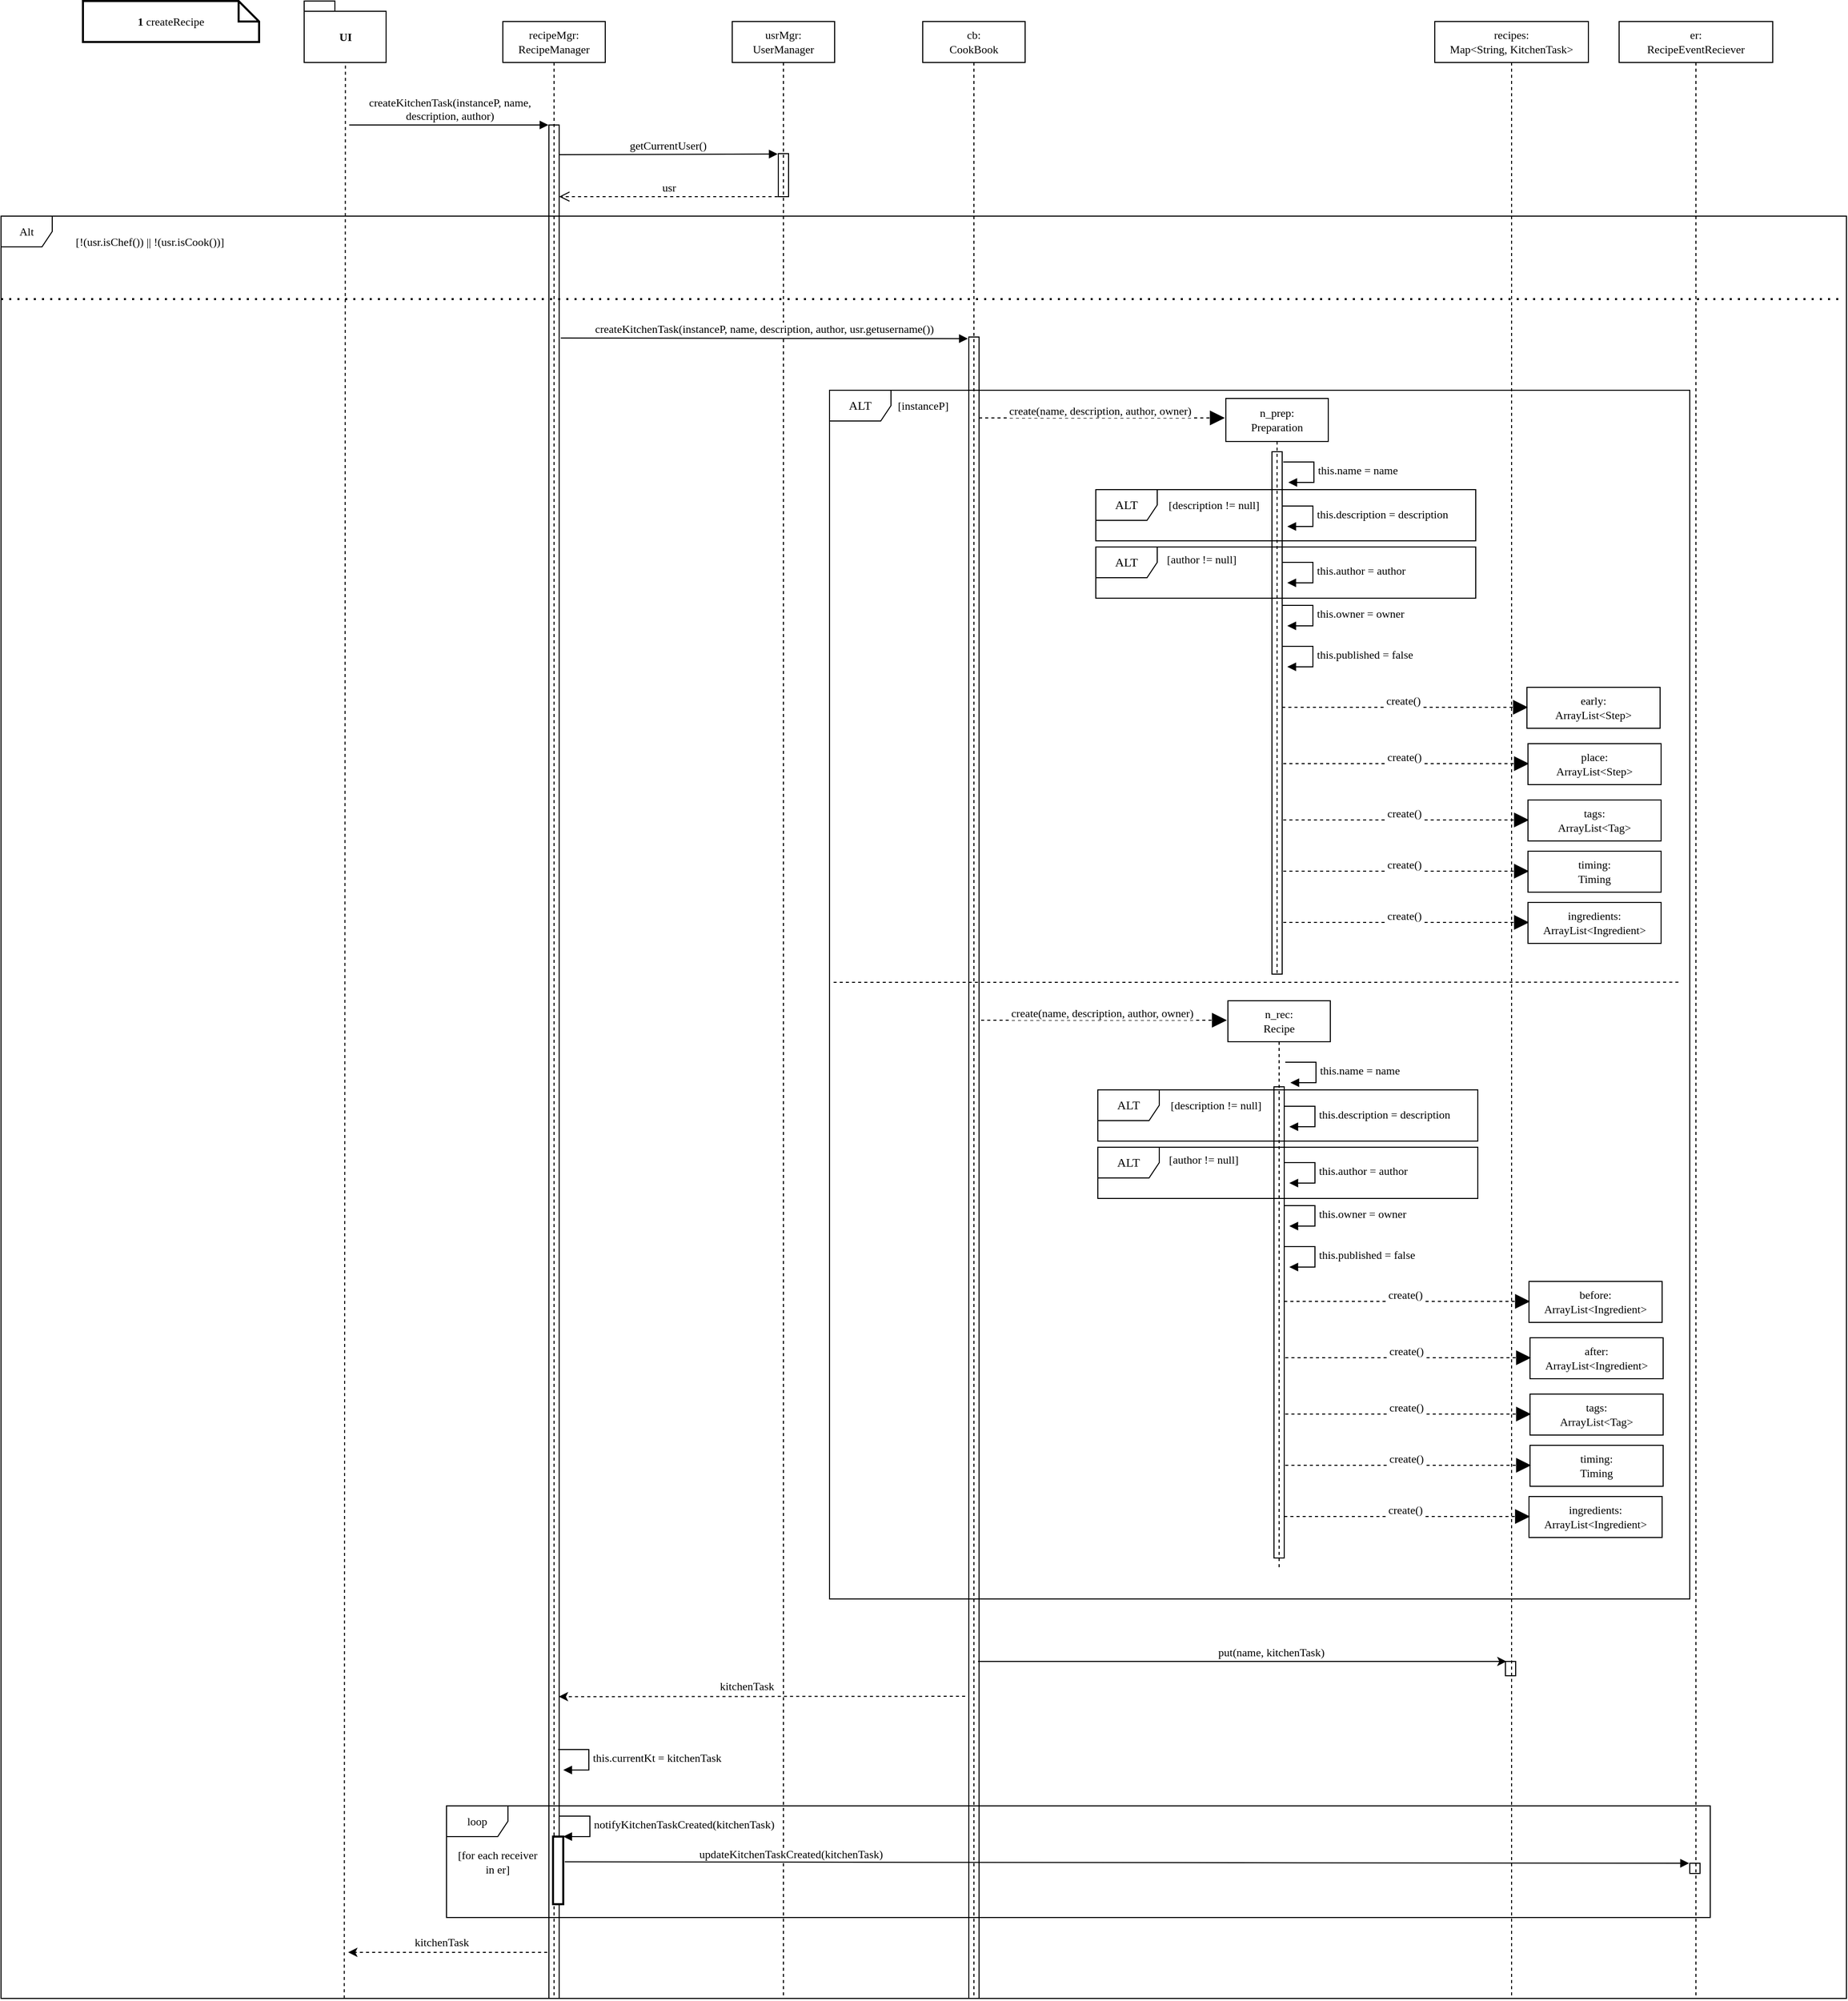 <mxfile version="20.2.7" type="device" pages="6"><diagram id="kgpKYQtTHZ0yAKxKKP6v" name="1"><mxGraphModel dx="2772" dy="887" grid="1" gridSize="10" guides="1" tooltips="1" connect="1" arrows="1" fold="1" page="1" pageScale="1" pageWidth="850" pageHeight="1100" math="0" shadow="0"><root><mxCell id="0"/><mxCell id="1" parent="0"/><mxCell id="dkiu8w1WCpTtHof1poy0-4" value="ALT" style="shape=umlFrame;whiteSpace=wrap;html=1;fontFamily=SF UI Text;" parent="1" vertex="1"><mxGeometry x="629" y="400" width="840" height="1180" as="geometry"/></mxCell><mxCell id="dkiu8w1WCpTtHof1poy0-54" value="er:&lt;br style=&quot;font-size: 11px;&quot;&gt;RecipeEventReciever" style="shape=umlLifeline;perimeter=lifelinePerimeter;whiteSpace=wrap;html=1;container=1;collapsible=0;recursiveResize=0;outlineConnect=0;fontFamily=SF UI Text;fontSize=11;" parent="1" vertex="1"><mxGeometry x="1400" y="40" width="150" height="1930" as="geometry"/></mxCell><mxCell id="dkiu8w1WCpTtHof1poy0-50" value="" style="html=1;points=[];perimeter=orthogonalPerimeter;fillColor=none;fontFamily=SF UI Text;fontSize=11;" parent="dkiu8w1WCpTtHof1poy0-54" vertex="1"><mxGeometry x="69" y="1798" width="10" height="10" as="geometry"/></mxCell><mxCell id="qxdPsqkZnToBeP-O0KgC-7" value="tags:&lt;br&gt;ArrayList&amp;lt;Tag&amp;gt;" style="shape=umlLifeline;perimeter=lifelinePerimeter;whiteSpace=wrap;html=1;container=1;collapsible=0;recursiveResize=0;outlineConnect=0;fontFamily=SF UI Text;fontSize=11;size=42;" vertex="1" parent="dkiu8w1WCpTtHof1poy0-54"><mxGeometry x="-89" y="760" width="130" height="40" as="geometry"/></mxCell><mxCell id="qxdPsqkZnToBeP-O0KgC-8" value="create()" style="endArrow=block;endSize=12;dashed=1;html=1;rounded=0;fontFamily=SF UI Text;fontSize=11;endFill=1;" edge="1" parent="dkiu8w1WCpTtHof1poy0-54"><mxGeometry x="-0.02" y="7" width="160" relative="1" as="geometry"><mxPoint x="-328" y="779.5" as="sourcePoint"/><mxPoint x="-88" y="779.5" as="targetPoint"/><mxPoint as="offset"/></mxGeometry></mxCell><mxCell id="qxdPsqkZnToBeP-O0KgC-9" value="timing:&lt;br&gt;Timing" style="shape=umlLifeline;perimeter=lifelinePerimeter;whiteSpace=wrap;html=1;container=1;collapsible=0;recursiveResize=0;outlineConnect=0;fontFamily=SF UI Text;fontSize=11;size=42;" vertex="1" parent="dkiu8w1WCpTtHof1poy0-54"><mxGeometry x="-89" y="810" width="130" height="40" as="geometry"/></mxCell><mxCell id="qxdPsqkZnToBeP-O0KgC-10" value="create()" style="endArrow=block;endSize=12;dashed=1;html=1;rounded=0;fontFamily=SF UI Text;fontSize=11;endFill=1;" edge="1" parent="dkiu8w1WCpTtHof1poy0-54"><mxGeometry x="-0.02" y="7" width="160" relative="1" as="geometry"><mxPoint x="-328" y="829.5" as="sourcePoint"/><mxPoint x="-88" y="829.5" as="targetPoint"/><mxPoint as="offset"/></mxGeometry></mxCell><mxCell id="dkiu8w1WCpTtHof1poy0-6" value="&lt;span style=&quot;font-size: 11px;&quot;&gt;[instanceP]&lt;/span&gt;" style="text;html=1;align=center;verticalAlign=middle;resizable=0;points=[];autosize=1;strokeColor=none;fillColor=none;fontFamily=SF UI Text;fontSize=11;" parent="dkiu8w1WCpTtHof1poy0-54" vertex="1"><mxGeometry x="-720" y="360" width="80" height="30" as="geometry"/></mxCell><mxCell id="qxdPsqkZnToBeP-O0KgC-29" value="tags:&lt;br&gt;ArrayList&amp;lt;Tag&amp;gt;" style="shape=umlLifeline;perimeter=lifelinePerimeter;whiteSpace=wrap;html=1;container=1;collapsible=0;recursiveResize=0;outlineConnect=0;fontFamily=SF UI Text;fontSize=11;size=42;" vertex="1" parent="dkiu8w1WCpTtHof1poy0-54"><mxGeometry x="-87" y="1340" width="130" height="40" as="geometry"/></mxCell><mxCell id="qxdPsqkZnToBeP-O0KgC-30" value="create()" style="endArrow=block;endSize=12;dashed=1;html=1;rounded=0;fontFamily=SF UI Text;fontSize=11;endFill=1;" edge="1" parent="dkiu8w1WCpTtHof1poy0-54"><mxGeometry x="-0.02" y="7" width="160" relative="1" as="geometry"><mxPoint x="-326.0" y="1359.5" as="sourcePoint"/><mxPoint x="-86.0" y="1359.5" as="targetPoint"/><mxPoint as="offset"/></mxGeometry></mxCell><mxCell id="qxdPsqkZnToBeP-O0KgC-31" value="timing:&lt;br&gt;Timing" style="shape=umlLifeline;perimeter=lifelinePerimeter;whiteSpace=wrap;html=1;container=1;collapsible=0;recursiveResize=0;outlineConnect=0;fontFamily=SF UI Text;fontSize=11;size=42;" vertex="1" parent="dkiu8w1WCpTtHof1poy0-54"><mxGeometry x="-87" y="1390" width="130" height="40" as="geometry"/></mxCell><mxCell id="qxdPsqkZnToBeP-O0KgC-32" value="create()" style="endArrow=block;endSize=12;dashed=1;html=1;rounded=0;fontFamily=SF UI Text;fontSize=11;endFill=1;" edge="1" parent="dkiu8w1WCpTtHof1poy0-54"><mxGeometry x="-0.02" y="7" width="160" relative="1" as="geometry"><mxPoint x="-326.0" y="1409.5" as="sourcePoint"/><mxPoint x="-86.0" y="1409.5" as="targetPoint"/><mxPoint as="offset"/></mxGeometry></mxCell><mxCell id="qxdPsqkZnToBeP-O0KgC-33" value="before:&lt;br&gt;ArrayList&amp;lt;Ingredient&amp;gt;" style="shape=umlLifeline;perimeter=lifelinePerimeter;whiteSpace=wrap;html=1;container=1;collapsible=0;recursiveResize=0;outlineConnect=0;fontFamily=SF UI Text;fontSize=11;size=42;" vertex="1" parent="dkiu8w1WCpTtHof1poy0-54"><mxGeometry x="-88" y="1230" width="130" height="40" as="geometry"/></mxCell><mxCell id="qxdPsqkZnToBeP-O0KgC-34" value="create()" style="endArrow=block;endSize=12;dashed=1;html=1;rounded=0;fontFamily=SF UI Text;fontSize=11;endFill=1;" edge="1" parent="dkiu8w1WCpTtHof1poy0-54"><mxGeometry x="-0.02" y="7" width="160" relative="1" as="geometry"><mxPoint x="-327" y="1249.5" as="sourcePoint"/><mxPoint x="-87" y="1249.5" as="targetPoint"/><mxPoint as="offset"/></mxGeometry></mxCell><mxCell id="qxdPsqkZnToBeP-O0KgC-35" value="after:&lt;br&gt;ArrayList&amp;lt;Ingredient&amp;gt;" style="shape=umlLifeline;perimeter=lifelinePerimeter;whiteSpace=wrap;html=1;container=1;collapsible=0;recursiveResize=0;outlineConnect=0;fontFamily=SF UI Text;fontSize=11;size=42;" vertex="1" parent="dkiu8w1WCpTtHof1poy0-54"><mxGeometry x="-87" y="1285" width="130" height="40" as="geometry"/></mxCell><mxCell id="qxdPsqkZnToBeP-O0KgC-36" value="create()" style="endArrow=block;endSize=12;dashed=1;html=1;rounded=0;fontFamily=SF UI Text;fontSize=11;endFill=1;" edge="1" parent="dkiu8w1WCpTtHof1poy0-54"><mxGeometry x="-0.02" y="7" width="160" relative="1" as="geometry"><mxPoint x="-326.0" y="1304.5" as="sourcePoint"/><mxPoint x="-86.0" y="1304.5" as="targetPoint"/><mxPoint as="offset"/></mxGeometry></mxCell><mxCell id="dkiu8w1WCpTtHof1poy0-19" value="ALT" style="shape=umlFrame;whiteSpace=wrap;html=1;fontFamily=SF UI Text;" parent="1" vertex="1"><mxGeometry x="889" y="497" width="371" height="50" as="geometry"/></mxCell><mxCell id="dkiu8w1WCpTtHof1poy0-17" value="ALT" style="shape=umlFrame;whiteSpace=wrap;html=1;fontFamily=SF UI Text;" parent="1" vertex="1"><mxGeometry x="889" y="553" width="371" height="50" as="geometry"/></mxCell><mxCell id="nPwMst52N73cQICOu1kV-1" value="UI" style="shape=folder;fontStyle=1;spacingTop=10;tabWidth=30;tabHeight=10;tabPosition=left;html=1;fontFamily=SF UI Text;fontSize=11;" parent="1" vertex="1"><mxGeometry x="116" y="20" width="80" height="60" as="geometry"/></mxCell><mxCell id="nPwMst52N73cQICOu1kV-2" value="recipeMgr:&lt;br style=&quot;font-size: 11px;&quot;&gt;RecipeManager" style="shape=umlLifeline;perimeter=lifelinePerimeter;whiteSpace=wrap;html=1;container=1;collapsible=0;recursiveResize=0;outlineConnect=0;fontFamily=SF UI Text;fontSize=11;" parent="1" vertex="1"><mxGeometry x="310" y="40" width="100" height="1930" as="geometry"/></mxCell><mxCell id="nPwMst52N73cQICOu1kV-4" value="" style="html=1;points=[];perimeter=orthogonalPerimeter;fillColor=none;fontFamily=SF UI Text;fontSize=11;" parent="nPwMst52N73cQICOu1kV-2" vertex="1"><mxGeometry x="45" y="101" width="10" height="1829" as="geometry"/></mxCell><mxCell id="nPwMst52N73cQICOu1kV-8" value="" style="endArrow=none;dashed=1;html=1;rounded=0;entryX=0.5;entryY=1;entryDx=0;entryDy=0;entryPerimeter=0;fontFamily=SF UI Text;fontSize=11;exitX=0.186;exitY=1;exitDx=0;exitDy=0;exitPerimeter=0;" parent="1" source="nPwMst52N73cQICOu1kV-10" edge="1"><mxGeometry width="50" height="50" relative="1" as="geometry"><mxPoint x="155.58" y="1672.9" as="sourcePoint"/><mxPoint x="156.29" y="80" as="targetPoint"/></mxGeometry></mxCell><mxCell id="nPwMst52N73cQICOu1kV-9" value="&lt;b&gt;1&lt;/b&gt;&amp;nbsp;createRecipe" style="shape=note;size=20;whiteSpace=wrap;html=1;pointerEvents=0;fontFamily=SF UI Text;fontSize=11;fillColor=none;strokeWidth=2;" parent="1" vertex="1"><mxGeometry x="-100" y="20" width="172" height="40" as="geometry"/></mxCell><mxCell id="nPwMst52N73cQICOu1kV-10" value="Alt" style="shape=umlFrame;whiteSpace=wrap;html=1;fillColor=none;width=50;height=30;fontFamily=SF UI Text;fontSize=11;pointerEvents=0;" parent="1" vertex="1"><mxGeometry x="-180" y="230" width="1802" height="1740" as="geometry"/></mxCell><mxCell id="nPwMst52N73cQICOu1kV-11" value="" style="endArrow=none;dashed=1;html=1;dashPattern=1 3;strokeWidth=2;rounded=0;fontFamily=SF UI Text;fontSize=11;" parent="1" edge="1"><mxGeometry width="50" height="50" relative="1" as="geometry"><mxPoint x="-180" y="311" as="sourcePoint"/><mxPoint x="1620" y="311" as="targetPoint"/></mxGeometry></mxCell><mxCell id="nPwMst52N73cQICOu1kV-13" value="&lt;span style=&quot;font-size: 11px;&quot;&gt;[!(usr.isChef()) || !(usr.isCook())]&lt;/span&gt;" style="text;html=1;align=center;verticalAlign=middle;resizable=0;points=[];autosize=1;strokeColor=none;fillColor=none;fontFamily=SF UI Text;fontSize=11;" parent="1" vertex="1"><mxGeometry x="-130" y="240" width="190" height="30" as="geometry"/></mxCell><mxCell id="nPwMst52N73cQICOu1kV-18" value="getCurrentUser()" style="html=1;verticalAlign=bottom;endArrow=block;rounded=0;fontFamily=SF UI Text;fontSize=11;entryX=-0.061;entryY=0.009;entryDx=0;entryDy=0;entryPerimeter=0;" parent="1" target="nPwMst52N73cQICOu1kV-20" edge="1"><mxGeometry width="80" relative="1" as="geometry"><mxPoint x="365" y="170" as="sourcePoint"/><mxPoint x="555" y="169" as="targetPoint"/></mxGeometry></mxCell><mxCell id="nPwMst52N73cQICOu1kV-19" value="createKitchenTask(instanceP, name, &lt;br&gt;description, author)" style="html=1;verticalAlign=bottom;endArrow=block;rounded=0;fontFamily=SF UI Text;fontSize=11;" parent="1" edge="1"><mxGeometry width="80" relative="1" as="geometry"><mxPoint x="160" y="141" as="sourcePoint"/><mxPoint x="354.5" y="141" as="targetPoint"/></mxGeometry></mxCell><mxCell id="nPwMst52N73cQICOu1kV-21" value="usr" style="html=1;verticalAlign=bottom;endArrow=open;dashed=1;endSize=8;rounded=0;entryX=0.48;entryY=0.191;entryDx=0;entryDy=0;entryPerimeter=0;fontFamily=SF UI Text;fontSize=11;exitX=-0.061;exitY=1.001;exitDx=0;exitDy=0;exitPerimeter=0;" parent="1" source="nPwMst52N73cQICOu1kV-20" edge="1"><mxGeometry relative="1" as="geometry"><mxPoint x="557" y="211" as="sourcePoint"/><mxPoint x="365" y="210.98" as="targetPoint"/></mxGeometry></mxCell><mxCell id="nPwMst52N73cQICOu1kV-22" value="usrMgr:&lt;br style=&quot;font-size: 11px;&quot;&gt;UserManager" style="shape=umlLifeline;perimeter=lifelinePerimeter;whiteSpace=wrap;html=1;container=1;collapsible=0;recursiveResize=0;outlineConnect=0;fontFamily=SF UI Text;fontSize=11;" parent="1" vertex="1"><mxGeometry x="534" y="40" width="100" height="1930" as="geometry"/></mxCell><mxCell id="nPwMst52N73cQICOu1kV-20" value="" style="html=1;points=[];perimeter=orthogonalPerimeter;fillColor=none;fontFamily=SF UI Text;fontSize=11;" parent="nPwMst52N73cQICOu1kV-22" vertex="1"><mxGeometry x="45" y="129" width="10" height="42" as="geometry"/></mxCell><mxCell id="dkiu8w1WCpTtHof1poy0-1" value="createKitchenTask(instanceP, name, description, author, usr.getusername())" style="html=1;verticalAlign=bottom;endArrow=block;rounded=0;fontFamily=SF UI Text;fontSize=11;entryX=-0.095;entryY=0.001;entryDx=0;entryDy=0;entryPerimeter=0;" parent="1" target="dkiu8w1WCpTtHof1poy0-57" edge="1"><mxGeometry width="80" relative="1" as="geometry"><mxPoint x="366.5" y="349" as="sourcePoint"/><mxPoint x="561.0" y="349" as="targetPoint"/></mxGeometry></mxCell><mxCell id="dkiu8w1WCpTtHof1poy0-2" value="n_prep:&lt;br&gt;Preparation" style="shape=umlLifeline;perimeter=lifelinePerimeter;whiteSpace=wrap;html=1;container=1;collapsible=0;recursiveResize=0;outlineConnect=0;fontFamily=SF UI Text;fontSize=11;size=42;" parent="1" vertex="1"><mxGeometry x="1016" y="408" width="100" height="562" as="geometry"/></mxCell><mxCell id="dkiu8w1WCpTtHof1poy0-15" value="this.description = description" style="edgeStyle=orthogonalEdgeStyle;html=1;align=left;spacingLeft=2;endArrow=block;rounded=0;entryX=1;entryY=0;fontFamily=SF UI Text;fontSize=11;" parent="dkiu8w1WCpTtHof1poy0-2" edge="1"><mxGeometry relative="1" as="geometry"><mxPoint x="55" y="105" as="sourcePoint"/><Array as="points"><mxPoint x="85" y="105"/><mxPoint x="85" y="125"/></Array><mxPoint x="60" y="125" as="targetPoint"/></mxGeometry></mxCell><mxCell id="dkiu8w1WCpTtHof1poy0-21" value="this.owner = owner" style="edgeStyle=orthogonalEdgeStyle;html=1;align=left;spacingLeft=2;endArrow=block;rounded=0;entryX=1;entryY=0;fontFamily=SF UI Text;fontSize=11;" parent="dkiu8w1WCpTtHof1poy0-2" edge="1"><mxGeometry relative="1" as="geometry"><mxPoint x="55" y="202" as="sourcePoint"/><Array as="points"><mxPoint x="85" y="202"/><mxPoint x="85" y="222"/></Array><mxPoint x="60" y="222" as="targetPoint"/></mxGeometry></mxCell><mxCell id="dkiu8w1WCpTtHof1poy0-3" value="create(name,&amp;nbsp;description, author, owner)" style="endArrow=block;endSize=12;dashed=1;html=1;rounded=0;fontFamily=SF UI Text;fontSize=11;endFill=1;" parent="1" source="dkiu8w1WCpTtHof1poy0-57" edge="1"><mxGeometry x="-0.02" y="7" width="160" relative="1" as="geometry"><mxPoint x="770" y="427" as="sourcePoint"/><mxPoint x="1015" y="427" as="targetPoint"/><mxPoint as="offset"/></mxGeometry></mxCell><mxCell id="dkiu8w1WCpTtHof1poy0-8" value="n_rec:&lt;br&gt;Recipe" style="shape=umlLifeline;perimeter=lifelinePerimeter;whiteSpace=wrap;html=1;container=1;collapsible=0;recursiveResize=0;outlineConnect=0;fontFamily=SF UI Text;fontSize=11;" parent="1" vertex="1"><mxGeometry x="1018" y="996" width="100" height="554" as="geometry"/></mxCell><mxCell id="dkiu8w1WCpTtHof1poy0-9" value="create(name,&amp;nbsp;description, author, owner)" style="endArrow=block;endSize=12;dashed=1;html=1;rounded=0;fontFamily=SF UI Text;fontSize=11;endFill=1;" parent="1" edge="1"><mxGeometry x="-0.02" y="7" width="160" relative="1" as="geometry"><mxPoint x="777" y="1015" as="sourcePoint"/><mxPoint x="1017" y="1015" as="targetPoint"/><mxPoint as="offset"/></mxGeometry></mxCell><mxCell id="dkiu8w1WCpTtHof1poy0-13" value="this.name = name" style="edgeStyle=orthogonalEdgeStyle;html=1;align=left;spacingLeft=2;endArrow=block;rounded=0;entryX=1;entryY=0;fontFamily=SF UI Text;fontSize=11;" parent="1" edge="1"><mxGeometry relative="1" as="geometry"><mxPoint x="1072" y="470" as="sourcePoint"/><Array as="points"><mxPoint x="1102" y="470"/><mxPoint x="1102" y="490"/></Array><mxPoint x="1077" y="490" as="targetPoint"/></mxGeometry></mxCell><mxCell id="dkiu8w1WCpTtHof1poy0-14" value="" style="html=1;points=[];perimeter=orthogonalPerimeter;fillColor=none;fontFamily=SF UI Text;fontSize=11;" parent="1" vertex="1"><mxGeometry x="1061" y="460" width="10" height="510" as="geometry"/></mxCell><mxCell id="dkiu8w1WCpTtHof1poy0-16" value="this.author = author" style="edgeStyle=orthogonalEdgeStyle;html=1;align=left;spacingLeft=2;endArrow=block;rounded=0;entryX=1;entryY=0;fontFamily=SF UI Text;fontSize=11;" parent="1" edge="1"><mxGeometry relative="1" as="geometry"><mxPoint x="1071" y="568" as="sourcePoint"/><Array as="points"><mxPoint x="1101" y="568"/><mxPoint x="1101" y="588"/></Array><mxPoint x="1076" y="588" as="targetPoint"/></mxGeometry></mxCell><mxCell id="dkiu8w1WCpTtHof1poy0-18" value="[author != null]" style="text;html=1;align=center;verticalAlign=middle;resizable=0;points=[];autosize=1;strokeColor=none;fillColor=none;fontFamily=SF UI Text;fontSize=11;" parent="1" vertex="1"><mxGeometry x="942" y="550" width="100" height="30" as="geometry"/></mxCell><mxCell id="dkiu8w1WCpTtHof1poy0-20" value="[description != null]" style="text;html=1;align=center;verticalAlign=middle;resizable=0;points=[];autosize=1;strokeColor=none;fillColor=none;fontFamily=SF UI Text;fontSize=11;" parent="1" vertex="1"><mxGeometry x="944" y="497" width="120" height="30" as="geometry"/></mxCell><mxCell id="dkiu8w1WCpTtHof1poy0-22" value="this.published = false" style="edgeStyle=orthogonalEdgeStyle;html=1;align=left;spacingLeft=2;endArrow=block;rounded=0;entryX=1;entryY=0;fontFamily=SF UI Text;fontSize=11;" parent="1" edge="1"><mxGeometry relative="1" as="geometry"><mxPoint x="1071" y="650" as="sourcePoint"/><Array as="points"><mxPoint x="1101" y="650"/><mxPoint x="1101" y="670"/></Array><mxPoint x="1076" y="670" as="targetPoint"/></mxGeometry></mxCell><mxCell id="dkiu8w1WCpTtHof1poy0-25" value="ALT" style="shape=umlFrame;whiteSpace=wrap;html=1;fontFamily=SF UI Text;" parent="1" vertex="1"><mxGeometry x="891" y="1083" width="371" height="50" as="geometry"/></mxCell><mxCell id="dkiu8w1WCpTtHof1poy0-26" value="ALT" style="shape=umlFrame;whiteSpace=wrap;html=1;fontFamily=SF UI Text;" parent="1" vertex="1"><mxGeometry x="891" y="1139" width="371" height="50" as="geometry"/></mxCell><mxCell id="dkiu8w1WCpTtHof1poy0-27" value="this.description = description" style="edgeStyle=orthogonalEdgeStyle;html=1;align=left;spacingLeft=2;endArrow=block;rounded=0;entryX=1;entryY=0;fontFamily=SF UI Text;fontSize=11;" parent="1" edge="1"><mxGeometry relative="1" as="geometry"><mxPoint x="1073" y="1099" as="sourcePoint"/><Array as="points"><mxPoint x="1103" y="1099"/><mxPoint x="1103" y="1119"/></Array><mxPoint x="1078" y="1119" as="targetPoint"/></mxGeometry></mxCell><mxCell id="dkiu8w1WCpTtHof1poy0-28" value="this.owner = owner" style="edgeStyle=orthogonalEdgeStyle;html=1;align=left;spacingLeft=2;endArrow=block;rounded=0;entryX=1;entryY=0;fontFamily=SF UI Text;fontSize=11;" parent="1" edge="1"><mxGeometry relative="1" as="geometry"><mxPoint x="1073" y="1196" as="sourcePoint"/><Array as="points"><mxPoint x="1103" y="1196"/><mxPoint x="1103" y="1216"/></Array><mxPoint x="1078" y="1216" as="targetPoint"/></mxGeometry></mxCell><mxCell id="dkiu8w1WCpTtHof1poy0-29" value="this.name = name" style="edgeStyle=orthogonalEdgeStyle;html=1;align=left;spacingLeft=2;endArrow=block;rounded=0;entryX=1;entryY=0;fontFamily=SF UI Text;fontSize=11;" parent="1" edge="1"><mxGeometry relative="1" as="geometry"><mxPoint x="1074" y="1056" as="sourcePoint"/><Array as="points"><mxPoint x="1104" y="1056"/><mxPoint x="1104" y="1076"/></Array><mxPoint x="1079" y="1076" as="targetPoint"/></mxGeometry></mxCell><mxCell id="dkiu8w1WCpTtHof1poy0-30" value="" style="html=1;points=[];perimeter=orthogonalPerimeter;fillColor=none;fontFamily=SF UI Text;fontSize=11;" parent="1" vertex="1"><mxGeometry x="1063" y="1080" width="10" height="460" as="geometry"/></mxCell><mxCell id="dkiu8w1WCpTtHof1poy0-31" value="this.author = author" style="edgeStyle=orthogonalEdgeStyle;html=1;align=left;spacingLeft=2;endArrow=block;rounded=0;entryX=1;entryY=0;fontFamily=SF UI Text;fontSize=11;" parent="1" edge="1"><mxGeometry relative="1" as="geometry"><mxPoint x="1073" y="1154" as="sourcePoint"/><Array as="points"><mxPoint x="1103" y="1154"/><mxPoint x="1103" y="1174"/></Array><mxPoint x="1078" y="1174" as="targetPoint"/></mxGeometry></mxCell><mxCell id="dkiu8w1WCpTtHof1poy0-32" value="[author != null]" style="text;html=1;align=center;verticalAlign=middle;resizable=0;points=[];autosize=1;strokeColor=none;fillColor=none;fontFamily=SF UI Text;fontSize=11;" parent="1" vertex="1"><mxGeometry x="944" y="1136" width="100" height="30" as="geometry"/></mxCell><mxCell id="dkiu8w1WCpTtHof1poy0-33" value="[description != null]" style="text;html=1;align=center;verticalAlign=middle;resizable=0;points=[];autosize=1;strokeColor=none;fillColor=none;fontFamily=SF UI Text;fontSize=11;" parent="1" vertex="1"><mxGeometry x="946" y="1083" width="120" height="30" as="geometry"/></mxCell><mxCell id="dkiu8w1WCpTtHof1poy0-34" value="this.published = false" style="edgeStyle=orthogonalEdgeStyle;html=1;align=left;spacingLeft=2;endArrow=block;rounded=0;entryX=1;entryY=0;fontFamily=SF UI Text;fontSize=11;" parent="1" edge="1"><mxGeometry relative="1" as="geometry"><mxPoint x="1073" y="1236" as="sourcePoint"/><Array as="points"><mxPoint x="1103" y="1236"/><mxPoint x="1103" y="1256"/></Array><mxPoint x="1078" y="1256" as="targetPoint"/></mxGeometry></mxCell><mxCell id="dkiu8w1WCpTtHof1poy0-37" value="recipes:&lt;br style=&quot;font-size: 11px;&quot;&gt;Map&amp;lt;String, KitchenTask&amp;gt;" style="shape=umlLifeline;perimeter=lifelinePerimeter;whiteSpace=wrap;html=1;container=1;collapsible=0;recursiveResize=0;outlineConnect=0;fontFamily=SF UI Text;fontSize=11;" parent="1" vertex="1"><mxGeometry x="1220" y="40" width="150" height="1930" as="geometry"/></mxCell><mxCell id="dkiu8w1WCpTtHof1poy0-40" value="" style="html=1;points=[];perimeter=orthogonalPerimeter;fillColor=none;fontFamily=SF UI Text;fontSize=11;" parent="dkiu8w1WCpTtHof1poy0-37" vertex="1"><mxGeometry x="69" y="1601" width="10" height="14" as="geometry"/></mxCell><mxCell id="dkiu8w1WCpTtHof1poy0-39" value="" style="endArrow=classic;html=1;rounded=0;fontFamily=SF UI Text;" parent="1" edge="1"><mxGeometry width="50" height="50" relative="1" as="geometry"><mxPoint x="773.974" y="1641" as="sourcePoint"/><mxPoint x="1290" y="1641" as="targetPoint"/></mxGeometry></mxCell><mxCell id="dkiu8w1WCpTtHof1poy0-43" value="put(name, kitchenTask)" style="edgeLabel;html=1;align=center;verticalAlign=middle;resizable=0;points=[];fontFamily=SF UI Text;" parent="dkiu8w1WCpTtHof1poy0-39" vertex="1" connectable="0"><mxGeometry x="-0.095" y="1" relative="1" as="geometry"><mxPoint x="52" y="-8" as="offset"/></mxGeometry></mxCell><mxCell id="dkiu8w1WCpTtHof1poy0-44" value="" style="endArrow=classic;html=1;rounded=0;dashed=1;fontFamily=SF UI Text;exitX=-0.258;exitY=0.976;exitDx=0;exitDy=0;exitPerimeter=0;entryX=1.067;entryY=0.797;entryDx=0;entryDy=0;entryPerimeter=0;" parent="1" edge="1"><mxGeometry width="50" height="50" relative="1" as="geometry"><mxPoint x="761.42" y="1675.032" as="sourcePoint"/><mxPoint x="364.67" y="1675.363" as="targetPoint"/></mxGeometry></mxCell><mxCell id="dkiu8w1WCpTtHof1poy0-45" value="kitchenTask" style="edgeLabel;html=1;align=center;verticalAlign=middle;resizable=0;points=[];fontFamily=SF UI Text;" parent="dkiu8w1WCpTtHof1poy0-44" vertex="1" connectable="0"><mxGeometry x="0.086" y="1" relative="1" as="geometry"><mxPoint x="2" y="-11" as="offset"/></mxGeometry></mxCell><mxCell id="dkiu8w1WCpTtHof1poy0-46" value="cb:&lt;br style=&quot;font-size: 11px;&quot;&gt;CookBook" style="shape=umlLifeline;perimeter=lifelinePerimeter;whiteSpace=wrap;html=1;container=1;collapsible=0;recursiveResize=0;outlineConnect=0;fontFamily=SF UI Text;fontSize=11;" parent="1" vertex="1"><mxGeometry x="720" y="40" width="100" height="1930" as="geometry"/></mxCell><mxCell id="dkiu8w1WCpTtHof1poy0-57" value="" style="html=1;points=[];perimeter=orthogonalPerimeter;fillColor=none;fontFamily=SF UI Text;fontSize=11;" parent="dkiu8w1WCpTtHof1poy0-46" vertex="1"><mxGeometry x="45" y="308" width="10" height="1622" as="geometry"/></mxCell><mxCell id="dkiu8w1WCpTtHof1poy0-47" value="loop" style="shape=umlFrame;whiteSpace=wrap;html=1;fontFamily=SF UI Text;fillColor=none;fontSize=11;" parent="1" vertex="1"><mxGeometry x="255" y="1782" width="1234" height="109" as="geometry"/></mxCell><mxCell id="dkiu8w1WCpTtHof1poy0-48" value="notifyKitchenTaskCreated(kitchenTask)" style="edgeStyle=orthogonalEdgeStyle;html=1;align=left;spacingLeft=2;endArrow=block;rounded=0;entryX=1;entryY=0;fontFamily=SF UI Text;fontSize=11;" parent="1" target="dkiu8w1WCpTtHof1poy0-49" edge="1"><mxGeometry relative="1" as="geometry"><mxPoint x="365" y="1792" as="sourcePoint"/><Array as="points"><mxPoint x="395" y="1792"/><mxPoint x="395" y="1812"/></Array></mxGeometry></mxCell><mxCell id="dkiu8w1WCpTtHof1poy0-49" value="" style="html=1;points=[];perimeter=orthogonalPerimeter;pointerEvents=0;fontFamily=SF UI Text;fontSize=11;strokeWidth=2;fillColor=default;" parent="1" vertex="1"><mxGeometry x="359" y="1812" width="10" height="66" as="geometry"/></mxCell><mxCell id="dkiu8w1WCpTtHof1poy0-51" value="[for each receiver in er]" style="text;html=1;strokeColor=none;fillColor=none;align=center;verticalAlign=middle;whiteSpace=wrap;rounded=0;fontFamily=SF UI Text;fontSize=11;" parent="1" vertex="1"><mxGeometry x="260" y="1822" width="90" height="30" as="geometry"/></mxCell><mxCell id="dkiu8w1WCpTtHof1poy0-52" value="updateKitchenTaskCreated(kitchenTask)" style="html=1;verticalAlign=bottom;endArrow=block;rounded=0;fontFamily=SF UI Text;fontSize=11;entryX=-0.071;entryY=0.006;entryDx=0;entryDy=0;entryPerimeter=0;" parent="1" target="dkiu8w1WCpTtHof1poy0-50" edge="1"><mxGeometry x="-0.597" y="-1" width="80" relative="1" as="geometry"><mxPoint x="370.5" y="1836.62" as="sourcePoint"/><mxPoint x="1459" y="1837" as="targetPoint"/><mxPoint as="offset"/></mxGeometry></mxCell><mxCell id="Baw_Kcs7ch4sHLGcGOMj-1" value="" style="endArrow=none;dashed=1;html=1;rounded=0;exitX=0.988;exitY=0.53;exitDx=0;exitDy=0;exitPerimeter=0;" edge="1" parent="1"><mxGeometry width="50" height="50" relative="1" as="geometry"><mxPoint x="1457.92" y="977.9" as="sourcePoint"/><mxPoint x="633" y="978" as="targetPoint"/><Array as="points"><mxPoint x="693" y="978"/></Array></mxGeometry></mxCell><mxCell id="WwJBwt8yqn1T43Ltv0x7-1" value="this.currentKt = kitchenTask" style="edgeStyle=orthogonalEdgeStyle;html=1;align=left;spacingLeft=2;endArrow=block;rounded=0;entryX=1;entryY=0;fontFamily=SF UI Text;fontSize=11;" edge="1" parent="1"><mxGeometry relative="1" as="geometry"><mxPoint x="364" y="1727" as="sourcePoint"/><Array as="points"><mxPoint x="394" y="1727"/><mxPoint x="394" y="1747"/></Array><mxPoint x="369" y="1747" as="targetPoint"/></mxGeometry></mxCell><mxCell id="WwJBwt8yqn1T43Ltv0x7-2" value="" style="endArrow=classic;html=1;rounded=0;dashed=1;fontFamily=SF UI Text;exitX=-0.258;exitY=0.976;exitDx=0;exitDy=0;exitPerimeter=0;" edge="1" parent="1"><mxGeometry width="50" height="50" relative="1" as="geometry"><mxPoint x="353.37" y="1925.002" as="sourcePoint"/><mxPoint x="159" y="1925" as="targetPoint"/></mxGeometry></mxCell><mxCell id="WwJBwt8yqn1T43Ltv0x7-3" value="kitchenTask" style="edgeLabel;html=1;align=center;verticalAlign=middle;resizable=0;points=[];fontFamily=SF UI Text;" vertex="1" connectable="0" parent="WwJBwt8yqn1T43Ltv0x7-2"><mxGeometry x="0.086" y="1" relative="1" as="geometry"><mxPoint x="2" y="-11" as="offset"/></mxGeometry></mxCell><mxCell id="qxdPsqkZnToBeP-O0KgC-1" value="early:&lt;br&gt;ArrayList&amp;lt;Step&amp;gt;" style="shape=umlLifeline;perimeter=lifelinePerimeter;whiteSpace=wrap;html=1;container=1;collapsible=0;recursiveResize=0;outlineConnect=0;fontFamily=SF UI Text;fontSize=11;size=42;" vertex="1" parent="1"><mxGeometry x="1310" y="690" width="130" height="40" as="geometry"/></mxCell><mxCell id="qxdPsqkZnToBeP-O0KgC-4" value="create()" style="endArrow=block;endSize=12;dashed=1;html=1;rounded=0;fontFamily=SF UI Text;fontSize=11;endFill=1;" edge="1" parent="1"><mxGeometry x="-0.02" y="7" width="160" relative="1" as="geometry"><mxPoint x="1071" y="709.5" as="sourcePoint"/><mxPoint x="1311" y="709.5" as="targetPoint"/><mxPoint as="offset"/></mxGeometry></mxCell><mxCell id="qxdPsqkZnToBeP-O0KgC-5" value="place:&lt;br&gt;ArrayList&amp;lt;Step&amp;gt;" style="shape=umlLifeline;perimeter=lifelinePerimeter;whiteSpace=wrap;html=1;container=1;collapsible=0;recursiveResize=0;outlineConnect=0;fontFamily=SF UI Text;fontSize=11;size=42;" vertex="1" parent="1"><mxGeometry x="1311" y="745" width="130" height="40" as="geometry"/></mxCell><mxCell id="qxdPsqkZnToBeP-O0KgC-6" value="create()" style="endArrow=block;endSize=12;dashed=1;html=1;rounded=0;fontFamily=SF UI Text;fontSize=11;endFill=1;" edge="1" parent="1"><mxGeometry x="-0.02" y="7" width="160" relative="1" as="geometry"><mxPoint x="1072" y="764.5" as="sourcePoint"/><mxPoint x="1312" y="764.5" as="targetPoint"/><mxPoint as="offset"/></mxGeometry></mxCell><mxCell id="w0UtnVIJdDHnAkKO3vBM-1" value="ingredients:&lt;br&gt;ArrayList&amp;lt;Ingredient&amp;gt;" style="shape=umlLifeline;perimeter=lifelinePerimeter;whiteSpace=wrap;html=1;container=1;collapsible=0;recursiveResize=0;outlineConnect=0;fontFamily=SF UI Text;fontSize=11;size=42;" vertex="1" parent="1"><mxGeometry x="1311" y="900" width="130" height="40" as="geometry"/></mxCell><mxCell id="w0UtnVIJdDHnAkKO3vBM-2" value="create()" style="endArrow=block;endSize=12;dashed=1;html=1;rounded=0;fontFamily=SF UI Text;fontSize=11;endFill=1;" edge="1" parent="1"><mxGeometry x="-0.02" y="7" width="160" relative="1" as="geometry"><mxPoint x="1072" y="919.5" as="sourcePoint"/><mxPoint x="1312.0" y="919.5" as="targetPoint"/><mxPoint as="offset"/></mxGeometry></mxCell><mxCell id="w0UtnVIJdDHnAkKO3vBM-3" value="ingredients:&lt;br&gt;ArrayList&amp;lt;Ingredient&amp;gt;" style="shape=umlLifeline;perimeter=lifelinePerimeter;whiteSpace=wrap;html=1;container=1;collapsible=0;recursiveResize=0;outlineConnect=0;fontFamily=SF UI Text;fontSize=11;size=42;" vertex="1" parent="1"><mxGeometry x="1312" y="1480" width="130" height="40" as="geometry"/></mxCell><mxCell id="w0UtnVIJdDHnAkKO3vBM-4" value="create()" style="endArrow=block;endSize=12;dashed=1;html=1;rounded=0;fontFamily=SF UI Text;fontSize=11;endFill=1;" edge="1" parent="1"><mxGeometry x="-0.02" y="7" width="160" relative="1" as="geometry"><mxPoint x="1073" y="1499.5" as="sourcePoint"/><mxPoint x="1313.0" y="1499.5" as="targetPoint"/><mxPoint as="offset"/></mxGeometry></mxCell></root></mxGraphModel></diagram><diagram id="o1eJ2Qd5ohDSon37JpNK" name="1a.1"><mxGraphModel dx="1954" dy="520" grid="1" gridSize="10" guides="1" tooltips="1" connect="1" arrows="1" fold="1" page="1" pageScale="1" pageWidth="827" pageHeight="1169" math="0" shadow="0"><root><mxCell id="0"/><mxCell id="1" parent="0"/><mxCell id="UEaDKZaxkPkMOGtWgtEN-1" value="UI" style="shape=folder;fontStyle=1;spacingTop=10;tabWidth=30;tabHeight=10;tabPosition=left;html=1;fontFamily=SF UI Text;fontSize=11;" parent="1" vertex="1"><mxGeometry x="40" y="40" width="80" height="60" as="geometry"/></mxCell><mxCell id="UEaDKZaxkPkMOGtWgtEN-2" value="RecieMgr:&lt;br style=&quot;font-size: 11px;&quot;&gt;RecipeManager" style="shape=umlLifeline;perimeter=lifelinePerimeter;whiteSpace=wrap;html=1;container=1;collapsible=0;recursiveResize=0;outlineConnect=0;fontFamily=SF UI Text;fontSize=11;" parent="1" vertex="1"><mxGeometry x="230" y="60" width="100" height="300" as="geometry"/></mxCell><mxCell id="UEaDKZaxkPkMOGtWgtEN-3" value="" style="html=1;points=[];perimeter=orthogonalPerimeter;fillColor=none;fontFamily=SF UI Text;fontSize=11;" parent="UEaDKZaxkPkMOGtWgtEN-2" vertex="1"><mxGeometry x="45" y="80" width="10" height="220" as="geometry"/></mxCell><mxCell id="UEaDKZaxkPkMOGtWgtEN-4" value="&lt;b&gt;1a.1&amp;nbsp;&lt;/b&gt;openKitchenTask" style="shape=note;size=20;whiteSpace=wrap;html=1;pointerEvents=0;fontFamily=SF UI Text;fontSize=11;fillColor=none;strokeWidth=2;" parent="1" vertex="1"><mxGeometry x="-182" y="40" width="172" height="40" as="geometry"/></mxCell><mxCell id="UEaDKZaxkPkMOGtWgtEN-5" value="" style="endArrow=none;dashed=1;html=1;rounded=0;entryX=0.5;entryY=1;entryDx=0;entryDy=0;entryPerimeter=0;fontFamily=SF UI Text;fontSize=11;" parent="1" edge="1"><mxGeometry width="50" height="50" relative="1" as="geometry"><mxPoint x="80" y="360" as="sourcePoint"/><mxPoint x="80" y="100" as="targetPoint"/></mxGeometry></mxCell><mxCell id="UEaDKZaxkPkMOGtWgtEN-6" value="openKitchenTask(kitchenTask)" style="html=1;verticalAlign=bottom;endArrow=block;rounded=0;fontFamily=SF UI Text;fontSize=11;" parent="1" edge="1"><mxGeometry width="80" relative="1" as="geometry"><mxPoint x="80" y="140" as="sourcePoint"/><mxPoint x="274.5" y="140" as="targetPoint"/></mxGeometry></mxCell><mxCell id="UEaDKZaxkPkMOGtWgtEN-7" value="usrMgr:&lt;br style=&quot;font-size: 11px;&quot;&gt;UserManager" style="shape=umlLifeline;perimeter=lifelinePerimeter;whiteSpace=wrap;html=1;container=1;collapsible=0;recursiveResize=0;outlineConnect=0;fontFamily=SF UI Text;fontSize=11;" parent="1" vertex="1"><mxGeometry x="436" y="60" width="100" height="300" as="geometry"/></mxCell><mxCell id="UEaDKZaxkPkMOGtWgtEN-8" value="" style="html=1;points=[];perimeter=orthogonalPerimeter;fillColor=none;fontFamily=SF UI Text;fontSize=11;" parent="UEaDKZaxkPkMOGtWgtEN-7" vertex="1"><mxGeometry x="45" y="100" width="10" height="42" as="geometry"/></mxCell><mxCell id="UEaDKZaxkPkMOGtWgtEN-9" value="getCurrentUser()" style="html=1;verticalAlign=bottom;endArrow=block;rounded=0;fontFamily=SF UI Text;fontSize=11;" parent="1" edge="1"><mxGeometry width="80" relative="1" as="geometry"><mxPoint x="286" y="160" as="sourcePoint"/><mxPoint x="480.5" y="160" as="targetPoint"/></mxGeometry></mxCell><mxCell id="UEaDKZaxkPkMOGtWgtEN-10" value="" style="endArrow=classic;html=1;rounded=0;dashed=1;" parent="1" edge="1"><mxGeometry width="50" height="50" relative="1" as="geometry"><mxPoint x="486" y="202" as="sourcePoint"/><mxPoint x="285.21" y="202" as="targetPoint"/></mxGeometry></mxCell><mxCell id="UEaDKZaxkPkMOGtWgtEN-11" value="user" style="edgeLabel;html=1;align=center;verticalAlign=middle;resizable=0;points=[];" parent="UEaDKZaxkPkMOGtWgtEN-10" vertex="1" connectable="0"><mxGeometry x="0.158" relative="1" as="geometry"><mxPoint x="15" y="-9" as="offset"/></mxGeometry></mxCell><mxCell id="UEaDKZaxkPkMOGtWgtEN-12" value="Alt" style="shape=umlFrame;whiteSpace=wrap;html=1;fillColor=none;width=50;height=30;fontFamily=SF UI Text;fontSize=11;pointerEvents=0;" parent="1" vertex="1"><mxGeometry x="-230" y="224" width="800" height="136" as="geometry"/></mxCell><mxCell id="UEaDKZaxkPkMOGtWgtEN-13" value="" style="endArrow=none;dashed=1;html=1;dashPattern=1 3;strokeWidth=2;rounded=0;fontFamily=SF UI Text;fontSize=11;exitX=0;exitY=0.183;exitDx=0;exitDy=0;exitPerimeter=0;" parent="1" edge="1"><mxGeometry width="50" height="50" relative="1" as="geometry"><mxPoint x="-230.0" y="279.888" as="sourcePoint"/><mxPoint x="570" y="280" as="targetPoint"/></mxGeometry></mxCell><mxCell id="UEaDKZaxkPkMOGtWgtEN-15" value="throw UseCaseLogicException()" style="html=1;verticalAlign=bottom;endArrow=open;dashed=1;endSize=8;rounded=0;entryX=0.48;entryY=0.191;entryDx=0;entryDy=0;entryPerimeter=0;fontFamily=SF UI Text;fontSize=11;" parent="1" edge="1"><mxGeometry relative="1" as="geometry"><mxPoint x="273" y="258.02" as="sourcePoint"/><mxPoint x="81" y="258" as="targetPoint"/></mxGeometry></mxCell><mxCell id="plh2swj0E7AIs9isN4ch-1" value="this.currentKt = kitchenTask" style="edgeStyle=orthogonalEdgeStyle;html=1;align=left;spacingLeft=2;endArrow=block;rounded=0;entryX=1;entryY=0;fontFamily=SF UI Text;fontSize=11;" edge="1" parent="1"><mxGeometry relative="1" as="geometry"><mxPoint x="285" y="310" as="sourcePoint"/><Array as="points"><mxPoint x="315" y="310"/><mxPoint x="315" y="330"/></Array><mxPoint x="290" y="330" as="targetPoint"/></mxGeometry></mxCell><mxCell id="ukijcG10kM2piPMwhw3K-1" value="&lt;span style=&quot;font-size: 11px;&quot;&gt;[!(usr.isChef()) || !(usr.isCook())]&lt;/span&gt;" style="text;html=1;align=center;verticalAlign=middle;resizable=0;points=[];autosize=1;strokeColor=none;fillColor=none;fontFamily=SF UI Text;fontSize=11;" vertex="1" parent="1"><mxGeometry x="-180" y="230" width="190" height="30" as="geometry"/></mxCell></root></mxGraphModel></diagram><diagram id="HVkxN2ZtynGRSvLMLltk" name="1b.1"><mxGraphModel dx="2749" dy="887" grid="1" gridSize="10" guides="1" tooltips="1" connect="1" arrows="1" fold="1" page="1" pageScale="1" pageWidth="827" pageHeight="1169" math="0" shadow="0"><root><mxCell id="0"/><mxCell id="1" parent="0"/><mxCell id="UQw16Is-tXXxL6K8ofvW-2" value="er:&lt;br style=&quot;font-size: 11px;&quot;&gt;RecipeEventReciever" style="shape=umlLifeline;perimeter=lifelinePerimeter;whiteSpace=wrap;html=1;container=1;collapsible=0;recursiveResize=0;outlineConnect=0;fontFamily=SF UI Text;fontSize=11;" vertex="1" parent="1"><mxGeometry x="1400" y="40" width="150" height="1890" as="geometry"/></mxCell><mxCell id="jsLMYvCjN4_U0xlvDA3C-1" value="ALT" style="shape=umlFrame;whiteSpace=wrap;html=1;fontFamily=SF UI Text;" vertex="1" parent="UQw16Is-tXXxL6K8ofvW-2"><mxGeometry x="-780" y="347" width="840" height="1170" as="geometry"/></mxCell><mxCell id="UQw16Is-tXXxL6K8ofvW-4" value="" style="html=1;points=[];perimeter=orthogonalPerimeter;fillColor=none;fontFamily=SF UI Text;fontSize=11;" vertex="1" parent="UQw16Is-tXXxL6K8ofvW-2"><mxGeometry x="70" y="1747" width="10" height="10" as="geometry"/></mxCell><mxCell id="UQw16Is-tXXxL6K8ofvW-5" value="tags:&lt;br&gt;ArrayList&amp;lt;Tag&amp;gt;" style="shape=umlLifeline;perimeter=lifelinePerimeter;whiteSpace=wrap;html=1;container=1;collapsible=0;recursiveResize=0;outlineConnect=0;fontFamily=SF UI Text;fontSize=11;size=42;" vertex="1" parent="UQw16Is-tXXxL6K8ofvW-2"><mxGeometry x="-89" y="779" width="130" height="40" as="geometry"/></mxCell><mxCell id="UQw16Is-tXXxL6K8ofvW-6" value="create(&lt;span style=&quot;text-align: left;&quot;&gt;kitchenTask.getTags()&lt;/span&gt;)" style="endArrow=block;endSize=12;dashed=1;html=1;rounded=0;fontFamily=SF UI Text;fontSize=11;endFill=1;" edge="1" parent="UQw16Is-tXXxL6K8ofvW-2"><mxGeometry x="-0.02" y="7" width="160" relative="1" as="geometry"><mxPoint x="-328" y="798.5" as="sourcePoint"/><mxPoint x="-88" y="798.5" as="targetPoint"/><mxPoint as="offset"/></mxGeometry></mxCell><mxCell id="UQw16Is-tXXxL6K8ofvW-7" value="timing:&lt;br&gt;Timing" style="shape=umlLifeline;perimeter=lifelinePerimeter;whiteSpace=wrap;html=1;container=1;collapsible=0;recursiveResize=0;outlineConnect=0;fontFamily=SF UI Text;fontSize=11;size=42;" vertex="1" parent="UQw16Is-tXXxL6K8ofvW-2"><mxGeometry x="-89" y="829" width="130" height="40" as="geometry"/></mxCell><mxCell id="UQw16Is-tXXxL6K8ofvW-8" value="create(&lt;span style=&quot;text-align: left;&quot;&gt;kitchenTask.getTiming()&lt;/span&gt;)" style="endArrow=block;endSize=12;dashed=1;html=1;rounded=0;fontFamily=SF UI Text;fontSize=11;endFill=1;" edge="1" parent="UQw16Is-tXXxL6K8ofvW-2"><mxGeometry x="-0.02" y="7" width="160" relative="1" as="geometry"><mxPoint x="-328" y="848.5" as="sourcePoint"/><mxPoint x="-88" y="848.5" as="targetPoint"/><mxPoint as="offset"/></mxGeometry></mxCell><mxCell id="Bkff3qORuSoYbA-5uKpZ-4" value="tags:&lt;br&gt;ArrayList&amp;lt;Tag&amp;gt;" style="shape=umlLifeline;perimeter=lifelinePerimeter;whiteSpace=wrap;html=1;container=1;collapsible=0;recursiveResize=0;outlineConnect=0;fontFamily=SF UI Text;fontSize=11;size=42;" vertex="1" parent="UQw16Is-tXXxL6K8ofvW-2"><mxGeometry x="-89" y="1346" width="130" height="40" as="geometry"/></mxCell><mxCell id="Bkff3qORuSoYbA-5uKpZ-5" value="create(&lt;span style=&quot;text-align: left;&quot;&gt;kitchenTask.getTags()&lt;/span&gt;)" style="endArrow=block;endSize=12;dashed=1;html=1;rounded=0;fontFamily=SF UI Text;fontSize=11;endFill=1;" edge="1" parent="UQw16Is-tXXxL6K8ofvW-2"><mxGeometry x="-0.02" y="7" width="160" relative="1" as="geometry"><mxPoint x="-328" y="1365.5" as="sourcePoint"/><mxPoint x="-88" y="1365.5" as="targetPoint"/><mxPoint as="offset"/></mxGeometry></mxCell><mxCell id="Bkff3qORuSoYbA-5uKpZ-6" value="timing:&lt;br&gt;Timing" style="shape=umlLifeline;perimeter=lifelinePerimeter;whiteSpace=wrap;html=1;container=1;collapsible=0;recursiveResize=0;outlineConnect=0;fontFamily=SF UI Text;fontSize=11;size=42;" vertex="1" parent="UQw16Is-tXXxL6K8ofvW-2"><mxGeometry x="-89" y="1396" width="130" height="40" as="geometry"/></mxCell><mxCell id="Bkff3qORuSoYbA-5uKpZ-7" value="create(&lt;span style=&quot;text-align: left;&quot;&gt;kitchenTask.getTiming()&lt;/span&gt;)" style="endArrow=block;endSize=12;dashed=1;html=1;rounded=0;fontFamily=SF UI Text;fontSize=11;endFill=1;" edge="1" parent="UQw16Is-tXXxL6K8ofvW-2"><mxGeometry x="-0.02" y="7" width="160" relative="1" as="geometry"><mxPoint x="-328" y="1415.5" as="sourcePoint"/><mxPoint x="-88" y="1415.5" as="targetPoint"/><mxPoint as="offset"/></mxGeometry></mxCell><mxCell id="Bkff3qORuSoYbA-5uKpZ-8" value="n_prep:&lt;br&gt;Recipe" style="shape=umlLifeline;perimeter=lifelinePerimeter;whiteSpace=wrap;html=1;container=1;collapsible=0;recursiveResize=0;outlineConnect=0;fontFamily=SF UI Text;fontSize=11;size=42;" vertex="1" parent="UQw16Is-tXXxL6K8ofvW-2"><mxGeometry x="-384" y="974" width="100" height="493" as="geometry"/></mxCell><mxCell id="Bkff3qORuSoYbA-5uKpZ-9" value="this.description = kitchenTask.description" style="edgeStyle=orthogonalEdgeStyle;html=1;align=left;spacingLeft=2;endArrow=block;rounded=0;entryX=1;entryY=0;fontFamily=SF UI Text;fontSize=11;" edge="1" parent="Bkff3qORuSoYbA-5uKpZ-8"><mxGeometry relative="1" as="geometry"><mxPoint x="55" y="105" as="sourcePoint"/><Array as="points"><mxPoint x="85" y="105"/><mxPoint x="85" y="125"/></Array><mxPoint x="60" y="125" as="targetPoint"/></mxGeometry></mxCell><mxCell id="Bkff3qORuSoYbA-5uKpZ-10" value="this.owner = user" style="edgeStyle=orthogonalEdgeStyle;html=1;align=left;spacingLeft=2;endArrow=block;rounded=0;entryX=1;entryY=0;fontFamily=SF UI Text;fontSize=11;" edge="1" parent="Bkff3qORuSoYbA-5uKpZ-8"><mxGeometry relative="1" as="geometry"><mxPoint x="55" y="188" as="sourcePoint"/><Array as="points"><mxPoint x="85" y="188"/><mxPoint x="85" y="208"/></Array><mxPoint x="60" y="208" as="targetPoint"/></mxGeometry></mxCell><mxCell id="Bkff3qORuSoYbA-5uKpZ-11" value="create(kitchenTask, user)" style="endArrow=block;endSize=12;dashed=1;html=1;rounded=0;fontFamily=SF UI Text;fontSize=11;endFill=1;" edge="1" parent="UQw16Is-tXXxL6K8ofvW-2"><mxGeometry x="-0.02" y="7" width="160" relative="1" as="geometry"><mxPoint x="-625" y="993" as="sourcePoint"/><mxPoint x="-385" y="993" as="targetPoint"/><mxPoint as="offset"/></mxGeometry></mxCell><mxCell id="Bkff3qORuSoYbA-5uKpZ-12" value="this.name = kitchenTask.name" style="edgeStyle=orthogonalEdgeStyle;html=1;align=left;spacingLeft=2;endArrow=block;rounded=0;entryX=1;entryY=0;fontFamily=SF UI Text;fontSize=11;" edge="1" parent="UQw16Is-tXXxL6K8ofvW-2"><mxGeometry relative="1" as="geometry"><mxPoint x="-328" y="1036.0" as="sourcePoint"/><Array as="points"><mxPoint x="-298" y="1036"/><mxPoint x="-298" y="1056"/></Array><mxPoint x="-323" y="1056.0" as="targetPoint"/></mxGeometry></mxCell><mxCell id="Bkff3qORuSoYbA-5uKpZ-13" value="this.author = kitchenTask.author" style="edgeStyle=orthogonalEdgeStyle;html=1;align=left;spacingLeft=2;endArrow=block;rounded=0;entryX=1;entryY=0;fontFamily=SF UI Text;fontSize=11;" edge="1" parent="UQw16Is-tXXxL6K8ofvW-2"><mxGeometry relative="1" as="geometry"><mxPoint x="-329" y="1120" as="sourcePoint"/><Array as="points"><mxPoint x="-299" y="1120"/><mxPoint x="-299" y="1140"/></Array><mxPoint x="-324" y="1140" as="targetPoint"/></mxGeometry></mxCell><mxCell id="Bkff3qORuSoYbA-5uKpZ-14" value="this.published = false" style="edgeStyle=orthogonalEdgeStyle;html=1;align=left;spacingLeft=2;endArrow=block;rounded=0;entryX=1;entryY=0;fontFamily=SF UI Text;fontSize=11;" edge="1" parent="UQw16Is-tXXxL6K8ofvW-2"><mxGeometry relative="1" as="geometry"><mxPoint x="-329" y="1202.0" as="sourcePoint"/><Array as="points"><mxPoint x="-299" y="1202"/><mxPoint x="-299" y="1222"/></Array><mxPoint x="-324" y="1222.0" as="targetPoint"/></mxGeometry></mxCell><mxCell id="Bkff3qORuSoYbA-5uKpZ-15" value="before:&lt;br&gt;ArrayList&amp;lt;Ingredient&amp;gt;" style="shape=umlLifeline;perimeter=lifelinePerimeter;whiteSpace=wrap;html=1;container=1;collapsible=0;recursiveResize=0;outlineConnect=0;fontFamily=SF UI Text;fontSize=11;size=42;" vertex="1" parent="UQw16Is-tXXxL6K8ofvW-2"><mxGeometry x="-90" y="1236" width="130" height="40" as="geometry"/></mxCell><mxCell id="Bkff3qORuSoYbA-5uKpZ-16" value="create(&lt;span style=&quot;text-align: left;&quot;&gt;kitchenTask.getBefore()&lt;/span&gt;)" style="endArrow=block;endSize=12;dashed=1;html=1;rounded=0;fontFamily=SF UI Text;fontSize=11;endFill=1;" edge="1" parent="UQw16Is-tXXxL6K8ofvW-2"><mxGeometry x="-0.02" y="7" width="160" relative="1" as="geometry"><mxPoint x="-329" y="1255.5" as="sourcePoint"/><mxPoint x="-89" y="1255.5" as="targetPoint"/><mxPoint as="offset"/></mxGeometry></mxCell><mxCell id="Bkff3qORuSoYbA-5uKpZ-17" value="after:&lt;br&gt;ArrayList&amp;lt;Ingredient&amp;gt;" style="shape=umlLifeline;perimeter=lifelinePerimeter;whiteSpace=wrap;html=1;container=1;collapsible=0;recursiveResize=0;outlineConnect=0;fontFamily=SF UI Text;fontSize=11;size=42;" vertex="1" parent="UQw16Is-tXXxL6K8ofvW-2"><mxGeometry x="-89" y="1291" width="130" height="40" as="geometry"/></mxCell><mxCell id="Bkff3qORuSoYbA-5uKpZ-18" value="create(&lt;span style=&quot;text-align: left;&quot;&gt;kitchenTask.getAfter()&lt;/span&gt;)" style="endArrow=block;endSize=12;dashed=1;html=1;rounded=0;fontFamily=SF UI Text;fontSize=11;endFill=1;" edge="1" parent="UQw16Is-tXXxL6K8ofvW-2"><mxGeometry x="-0.02" y="7" width="160" relative="1" as="geometry"><mxPoint x="-328" y="1310.5" as="sourcePoint"/><mxPoint x="-88.0" y="1310.5" as="targetPoint"/><mxPoint as="offset"/></mxGeometry></mxCell><mxCell id="UQw16Is-tXXxL6K8ofvW-69" value="" style="endArrow=none;dashed=1;html=1;rounded=0;" edge="1" parent="UQw16Is-tXXxL6K8ofvW-2"><mxGeometry width="50" height="50" relative="1" as="geometry"><mxPoint x="60" y="960" as="sourcePoint"/><mxPoint x="-780" y="960" as="targetPoint"/><Array as="points"><mxPoint x="-720" y="960"/></Array></mxGeometry></mxCell><mxCell id="jsLMYvCjN4_U0xlvDA3C-2" value="ingredients:&lt;br&gt;ArrayList&amp;lt;Ingredient&amp;gt;" style="shape=umlLifeline;perimeter=lifelinePerimeter;whiteSpace=wrap;html=1;container=1;collapsible=0;recursiveResize=0;outlineConnect=0;fontFamily=SF UI Text;fontSize=11;size=42;" vertex="1" parent="UQw16Is-tXXxL6K8ofvW-2"><mxGeometry x="-89" y="889" width="130" height="40" as="geometry"/></mxCell><mxCell id="jsLMYvCjN4_U0xlvDA3C-3" value="create(&lt;span style=&quot;text-align: left;&quot;&gt;kitchenTask.getIngrediends()&lt;/span&gt;)" style="endArrow=block;endSize=12;dashed=1;html=1;rounded=0;fontFamily=SF UI Text;fontSize=11;endFill=1;" edge="1" parent="UQw16Is-tXXxL6K8ofvW-2"><mxGeometry x="-0.02" y="7" width="160" relative="1" as="geometry"><mxPoint x="-328" y="908.5" as="sourcePoint"/><mxPoint x="-88" y="908.5" as="targetPoint"/><mxPoint as="offset"/></mxGeometry></mxCell><mxCell id="UQw16Is-tXXxL6K8ofvW-20" value="UI" style="shape=folder;fontStyle=1;spacingTop=10;tabWidth=30;tabHeight=10;tabPosition=left;html=1;fontFamily=SF UI Text;fontSize=11;" vertex="1" parent="1"><mxGeometry x="116" y="20" width="80" height="60" as="geometry"/></mxCell><mxCell id="UQw16Is-tXXxL6K8ofvW-21" value="recipeMgr:&lt;br style=&quot;font-size: 11px;&quot;&gt;RecipeManager" style="shape=umlLifeline;perimeter=lifelinePerimeter;whiteSpace=wrap;html=1;container=1;collapsible=0;recursiveResize=0;outlineConnect=0;fontFamily=SF UI Text;fontSize=11;" vertex="1" parent="1"><mxGeometry x="310" y="40" width="100" height="1890" as="geometry"/></mxCell><mxCell id="UQw16Is-tXXxL6K8ofvW-22" value="" style="html=1;points=[];perimeter=orthogonalPerimeter;fillColor=none;fontFamily=SF UI Text;fontSize=11;" vertex="1" parent="UQw16Is-tXXxL6K8ofvW-21"><mxGeometry x="45" y="101" width="10" height="1789" as="geometry"/></mxCell><mxCell id="UQw16Is-tXXxL6K8ofvW-23" value="" style="endArrow=none;dashed=1;html=1;rounded=0;entryX=0.5;entryY=1;entryDx=0;entryDy=0;entryPerimeter=0;fontFamily=SF UI Text;fontSize=11;exitX=0.186;exitY=1;exitDx=0;exitDy=0;exitPerimeter=0;" edge="1" parent="1" source="UQw16Is-tXXxL6K8ofvW-25"><mxGeometry width="50" height="50" relative="1" as="geometry"><mxPoint x="155.58" y="1672.9" as="sourcePoint"/><mxPoint x="156.29" y="80" as="targetPoint"/></mxGeometry></mxCell><mxCell id="UQw16Is-tXXxL6K8ofvW-24" value="&lt;b&gt;1&lt;/b&gt;&amp;nbsp;copyKitchenTask" style="shape=note;size=20;whiteSpace=wrap;html=1;pointerEvents=0;fontFamily=SF UI Text;fontSize=11;fillColor=none;strokeWidth=2;" vertex="1" parent="1"><mxGeometry x="-100" y="20" width="172" height="40" as="geometry"/></mxCell><mxCell id="UQw16Is-tXXxL6K8ofvW-25" value="Alt" style="shape=umlFrame;whiteSpace=wrap;html=1;fillColor=none;width=50;height=30;fontFamily=SF UI Text;fontSize=11;pointerEvents=0;" vertex="1" parent="1"><mxGeometry x="-180" y="230" width="1802" height="1700" as="geometry"/></mxCell><mxCell id="UQw16Is-tXXxL6K8ofvW-26" value="" style="endArrow=none;dashed=1;html=1;dashPattern=1 3;strokeWidth=2;rounded=0;fontFamily=SF UI Text;fontSize=11;" edge="1" parent="1"><mxGeometry width="50" height="50" relative="1" as="geometry"><mxPoint x="-180" y="311" as="sourcePoint"/><mxPoint x="1620" y="311" as="targetPoint"/></mxGeometry></mxCell><mxCell id="UQw16Is-tXXxL6K8ofvW-28" value="getCurrentUser()" style="html=1;verticalAlign=bottom;endArrow=block;rounded=0;fontFamily=SF UI Text;fontSize=11;entryX=-0.061;entryY=0.009;entryDx=0;entryDy=0;entryPerimeter=0;" edge="1" parent="1" target="UQw16Is-tXXxL6K8ofvW-32"><mxGeometry width="80" relative="1" as="geometry"><mxPoint x="365" y="170" as="sourcePoint"/><mxPoint x="555" y="169" as="targetPoint"/></mxGeometry></mxCell><mxCell id="UQw16Is-tXXxL6K8ofvW-29" value="copyKitchenTask(kitchenTask)" style="html=1;verticalAlign=bottom;endArrow=block;rounded=0;fontFamily=SF UI Text;fontSize=11;" edge="1" parent="1"><mxGeometry width="80" relative="1" as="geometry"><mxPoint x="160.0" y="141" as="sourcePoint"/><mxPoint x="354.5" y="141" as="targetPoint"/></mxGeometry></mxCell><mxCell id="UQw16Is-tXXxL6K8ofvW-30" value="usr" style="html=1;verticalAlign=bottom;endArrow=open;dashed=1;endSize=8;rounded=0;entryX=0.48;entryY=0.191;entryDx=0;entryDy=0;entryPerimeter=0;fontFamily=SF UI Text;fontSize=11;exitX=-0.061;exitY=1.001;exitDx=0;exitDy=0;exitPerimeter=0;" edge="1" parent="1" source="UQw16Is-tXXxL6K8ofvW-32"><mxGeometry relative="1" as="geometry"><mxPoint x="557" y="211" as="sourcePoint"/><mxPoint x="365" y="210.98" as="targetPoint"/></mxGeometry></mxCell><mxCell id="UQw16Is-tXXxL6K8ofvW-31" value="usrMgr:&lt;br style=&quot;font-size: 11px;&quot;&gt;UserManager" style="shape=umlLifeline;perimeter=lifelinePerimeter;whiteSpace=wrap;html=1;container=1;collapsible=0;recursiveResize=0;outlineConnect=0;fontFamily=SF UI Text;fontSize=11;" vertex="1" parent="1"><mxGeometry x="534" y="40" width="100" height="1890" as="geometry"/></mxCell><mxCell id="UQw16Is-tXXxL6K8ofvW-32" value="" style="html=1;points=[];perimeter=orthogonalPerimeter;fillColor=none;fontFamily=SF UI Text;fontSize=11;" vertex="1" parent="UQw16Is-tXXxL6K8ofvW-31"><mxGeometry x="45" y="129" width="10" height="42" as="geometry"/></mxCell><mxCell id="UQw16Is-tXXxL6K8ofvW-33" value="copyKitchenTask(kitchenTask, user)" style="html=1;verticalAlign=bottom;endArrow=block;rounded=0;fontFamily=SF UI Text;fontSize=11;entryX=-0.095;entryY=0.001;entryDx=0;entryDy=0;entryPerimeter=0;" edge="1" parent="1" target="UQw16Is-tXXxL6K8ofvW-63"><mxGeometry width="80" relative="1" as="geometry"><mxPoint x="366.5" y="349" as="sourcePoint"/><mxPoint x="561.0" y="349" as="targetPoint"/></mxGeometry></mxCell><mxCell id="UQw16Is-tXXxL6K8ofvW-34" value="n_prep:&lt;br&gt;Preparation" style="shape=umlLifeline;perimeter=lifelinePerimeter;whiteSpace=wrap;html=1;container=1;collapsible=0;recursiveResize=0;outlineConnect=0;fontFamily=SF UI Text;fontSize=11;size=42;" vertex="1" parent="1"><mxGeometry x="1016" y="447" width="100" height="533" as="geometry"/></mxCell><mxCell id="UQw16Is-tXXxL6K8ofvW-35" value="this.description = kitchenTask.description" style="edgeStyle=orthogonalEdgeStyle;html=1;align=left;spacingLeft=2;endArrow=block;rounded=0;entryX=1;entryY=0;fontFamily=SF UI Text;fontSize=11;" edge="1" parent="UQw16Is-tXXxL6K8ofvW-34"><mxGeometry relative="1" as="geometry"><mxPoint x="55" y="105" as="sourcePoint"/><Array as="points"><mxPoint x="85" y="105"/><mxPoint x="85" y="125"/></Array><mxPoint x="60" y="125" as="targetPoint"/></mxGeometry></mxCell><mxCell id="UQw16Is-tXXxL6K8ofvW-36" value="this.owner = user" style="edgeStyle=orthogonalEdgeStyle;html=1;align=left;spacingLeft=2;endArrow=block;rounded=0;entryX=1;entryY=0;fontFamily=SF UI Text;fontSize=11;" edge="1" parent="UQw16Is-tXXxL6K8ofvW-34"><mxGeometry relative="1" as="geometry"><mxPoint x="55" y="188" as="sourcePoint"/><Array as="points"><mxPoint x="85" y="188"/><mxPoint x="85" y="208"/></Array><mxPoint x="60" y="208" as="targetPoint"/></mxGeometry></mxCell><mxCell id="UQw16Is-tXXxL6K8ofvW-37" value="create(kitchenTask, user)" style="endArrow=block;endSize=12;dashed=1;html=1;rounded=0;fontFamily=SF UI Text;fontSize=11;endFill=1;" edge="1" parent="1"><mxGeometry x="-0.02" y="7" width="160" relative="1" as="geometry"><mxPoint x="775" y="466" as="sourcePoint"/><mxPoint x="1015" y="466" as="targetPoint"/><mxPoint as="offset"/></mxGeometry></mxCell><mxCell id="UQw16Is-tXXxL6K8ofvW-40" value="this.name = kitchenTask.name" style="edgeStyle=orthogonalEdgeStyle;html=1;align=left;spacingLeft=2;endArrow=block;rounded=0;entryX=1;entryY=0;fontFamily=SF UI Text;fontSize=11;" edge="1" parent="1"><mxGeometry relative="1" as="geometry"><mxPoint x="1072" y="509.0" as="sourcePoint"/><Array as="points"><mxPoint x="1102" y="509"/><mxPoint x="1102" y="529"/></Array><mxPoint x="1077" y="529.0" as="targetPoint"/></mxGeometry></mxCell><mxCell id="UQw16Is-tXXxL6K8ofvW-41" value="" style="html=1;points=[];perimeter=orthogonalPerimeter;fillColor=none;fontFamily=SF UI Text;fontSize=11;" vertex="1" parent="1"><mxGeometry x="1061" y="499" width="10" height="471" as="geometry"/></mxCell><mxCell id="UQw16Is-tXXxL6K8ofvW-42" value="this.author = kitchenTask.author" style="edgeStyle=orthogonalEdgeStyle;html=1;align=left;spacingLeft=2;endArrow=block;rounded=0;entryX=1;entryY=0;fontFamily=SF UI Text;fontSize=11;" edge="1" parent="1"><mxGeometry relative="1" as="geometry"><mxPoint x="1071" y="593" as="sourcePoint"/><Array as="points"><mxPoint x="1101" y="593"/><mxPoint x="1101" y="613"/></Array><mxPoint x="1076" y="613" as="targetPoint"/></mxGeometry></mxCell><mxCell id="UQw16Is-tXXxL6K8ofvW-45" value="this.published = false" style="edgeStyle=orthogonalEdgeStyle;html=1;align=left;spacingLeft=2;endArrow=block;rounded=0;entryX=1;entryY=0;fontFamily=SF UI Text;fontSize=11;" edge="1" parent="1"><mxGeometry relative="1" as="geometry"><mxPoint x="1071" y="675.0" as="sourcePoint"/><Array as="points"><mxPoint x="1101" y="675"/><mxPoint x="1101" y="695"/></Array><mxPoint x="1076" y="695.0" as="targetPoint"/></mxGeometry></mxCell><mxCell id="UQw16Is-tXXxL6K8ofvW-56" value="recipes:&lt;br style=&quot;font-size: 11px;&quot;&gt;Map&amp;lt;String, KitchenTask&amp;gt;" style="shape=umlLifeline;perimeter=lifelinePerimeter;whiteSpace=wrap;html=1;container=1;collapsible=0;recursiveResize=0;outlineConnect=0;fontFamily=SF UI Text;fontSize=11;" vertex="1" parent="1"><mxGeometry x="1220" y="40" width="150" height="1890" as="geometry"/></mxCell><mxCell id="UQw16Is-tXXxL6K8ofvW-57" value="" style="html=1;points=[];perimeter=orthogonalPerimeter;fillColor=none;fontFamily=SF UI Text;fontSize=11;" vertex="1" parent="UQw16Is-tXXxL6K8ofvW-56"><mxGeometry x="70" y="1557" width="10" height="14" as="geometry"/></mxCell><mxCell id="UQw16Is-tXXxL6K8ofvW-58" value="" style="endArrow=classic;html=1;rounded=0;fontFamily=SF UI Text;" edge="1" parent="1"><mxGeometry width="50" height="50" relative="1" as="geometry"><mxPoint x="774.974" y="1597" as="sourcePoint"/><mxPoint x="1291" y="1597" as="targetPoint"/></mxGeometry></mxCell><mxCell id="UQw16Is-tXXxL6K8ofvW-59" value="put(name, kitchenTask)" style="edgeLabel;html=1;align=center;verticalAlign=middle;resizable=0;points=[];fontFamily=SF UI Text;" vertex="1" connectable="0" parent="UQw16Is-tXXxL6K8ofvW-58"><mxGeometry x="-0.095" y="1" relative="1" as="geometry"><mxPoint x="52" y="-8" as="offset"/></mxGeometry></mxCell><mxCell id="UQw16Is-tXXxL6K8ofvW-60" value="" style="endArrow=classic;html=1;rounded=0;dashed=1;fontFamily=SF UI Text;exitX=-0.258;exitY=0.976;exitDx=0;exitDy=0;exitPerimeter=0;entryX=1.067;entryY=0.797;entryDx=0;entryDy=0;entryPerimeter=0;" edge="1" parent="1"><mxGeometry width="50" height="50" relative="1" as="geometry"><mxPoint x="762.42" y="1624.032" as="sourcePoint"/><mxPoint x="365.67" y="1624.363" as="targetPoint"/></mxGeometry></mxCell><mxCell id="UQw16Is-tXXxL6K8ofvW-61" value="newKitchenTask" style="edgeLabel;html=1;align=center;verticalAlign=middle;resizable=0;points=[];fontFamily=SF UI Text;" vertex="1" connectable="0" parent="UQw16Is-tXXxL6K8ofvW-60"><mxGeometry x="0.086" y="1" relative="1" as="geometry"><mxPoint x="2" y="-11" as="offset"/></mxGeometry></mxCell><mxCell id="UQw16Is-tXXxL6K8ofvW-62" value="cb:&lt;br style=&quot;font-size: 11px;&quot;&gt;CookBook" style="shape=umlLifeline;perimeter=lifelinePerimeter;whiteSpace=wrap;html=1;container=1;collapsible=0;recursiveResize=0;outlineConnect=0;fontFamily=SF UI Text;fontSize=11;" vertex="1" parent="1"><mxGeometry x="702" y="40" width="130" height="1890" as="geometry"/></mxCell><mxCell id="UQw16Is-tXXxL6K8ofvW-63" value="" style="html=1;points=[];perimeter=orthogonalPerimeter;fillColor=none;fontFamily=SF UI Text;fontSize=11;" vertex="1" parent="UQw16Is-tXXxL6K8ofvW-62"><mxGeometry x="60" y="308" width="10" height="1582" as="geometry"/></mxCell><mxCell id="UQw16Is-tXXxL6K8ofvW-64" value="loop" style="shape=umlFrame;whiteSpace=wrap;html=1;fontFamily=SF UI Text;fillColor=none;fontSize=11;" vertex="1" parent="1"><mxGeometry x="256" y="1731" width="1234" height="109" as="geometry"/></mxCell><mxCell id="UQw16Is-tXXxL6K8ofvW-65" value="notifyKitchenTaskCreated(&lt;span style=&quot;text-align: center;&quot;&gt;newKitchenTask&lt;/span&gt;)" style="edgeStyle=orthogonalEdgeStyle;html=1;align=left;spacingLeft=2;endArrow=block;rounded=0;entryX=1;entryY=0;fontFamily=SF UI Text;fontSize=11;" edge="1" parent="1" target="UQw16Is-tXXxL6K8ofvW-66"><mxGeometry relative="1" as="geometry"><mxPoint x="366" y="1741" as="sourcePoint"/><Array as="points"><mxPoint x="396" y="1741"/><mxPoint x="396" y="1761"/></Array></mxGeometry></mxCell><mxCell id="UQw16Is-tXXxL6K8ofvW-66" value="" style="html=1;points=[];perimeter=orthogonalPerimeter;pointerEvents=0;fontFamily=SF UI Text;fontSize=11;strokeWidth=2;fillColor=default;" vertex="1" parent="1"><mxGeometry x="360" y="1761" width="10" height="66" as="geometry"/></mxCell><mxCell id="UQw16Is-tXXxL6K8ofvW-67" value="[for each receiver in er]" style="text;html=1;strokeColor=none;fillColor=none;align=center;verticalAlign=middle;whiteSpace=wrap;rounded=0;fontFamily=SF UI Text;fontSize=11;" vertex="1" parent="1"><mxGeometry x="261" y="1771" width="90" height="30" as="geometry"/></mxCell><mxCell id="UQw16Is-tXXxL6K8ofvW-68" value="updateKitchenTaskCreated(newKitchenTask)" style="html=1;verticalAlign=bottom;endArrow=block;rounded=0;fontFamily=SF UI Text;fontSize=11;entryX=-0.071;entryY=0.006;entryDx=0;entryDy=0;entryPerimeter=0;" edge="1" parent="1" target="UQw16Is-tXXxL6K8ofvW-4"><mxGeometry x="-0.597" y="-1" width="80" relative="1" as="geometry"><mxPoint x="371.5" y="1785.62" as="sourcePoint"/><mxPoint x="1460" y="1786" as="targetPoint"/><mxPoint as="offset"/></mxGeometry></mxCell><mxCell id="UQw16Is-tXXxL6K8ofvW-70" value="this.currentKt =&amp;nbsp;&lt;span style=&quot;text-align: center;&quot;&gt;newKitchenTask&lt;/span&gt;" style="edgeStyle=orthogonalEdgeStyle;html=1;align=left;spacingLeft=2;endArrow=block;rounded=0;entryX=1;entryY=0;fontFamily=SF UI Text;fontSize=11;" edge="1" parent="1"><mxGeometry relative="1" as="geometry"><mxPoint x="365" y="1676" as="sourcePoint"/><Array as="points"><mxPoint x="395" y="1676"/><mxPoint x="395" y="1696"/></Array><mxPoint x="370" y="1696" as="targetPoint"/></mxGeometry></mxCell><mxCell id="UQw16Is-tXXxL6K8ofvW-71" value="" style="endArrow=classic;html=1;rounded=0;dashed=1;fontFamily=SF UI Text;exitX=-0.258;exitY=0.976;exitDx=0;exitDy=0;exitPerimeter=0;" edge="1" parent="1"><mxGeometry width="50" height="50" relative="1" as="geometry"><mxPoint x="354.37" y="1874.002" as="sourcePoint"/><mxPoint x="160.0" y="1874" as="targetPoint"/></mxGeometry></mxCell><mxCell id="UQw16Is-tXXxL6K8ofvW-72" value="newKitchenTask" style="edgeLabel;html=1;align=center;verticalAlign=middle;resizable=0;points=[];fontFamily=SF UI Text;" vertex="1" connectable="0" parent="UQw16Is-tXXxL6K8ofvW-71"><mxGeometry x="0.086" y="1" relative="1" as="geometry"><mxPoint x="2" y="-11" as="offset"/></mxGeometry></mxCell><mxCell id="UQw16Is-tXXxL6K8ofvW-73" value="before:&lt;br&gt;ArrayList&amp;lt;Step&amp;gt;" style="shape=umlLifeline;perimeter=lifelinePerimeter;whiteSpace=wrap;html=1;container=1;collapsible=0;recursiveResize=0;outlineConnect=0;fontFamily=SF UI Text;fontSize=11;size=42;" vertex="1" parent="1"><mxGeometry x="1310" y="709" width="130" height="40" as="geometry"/></mxCell><mxCell id="UQw16Is-tXXxL6K8ofvW-74" value="create(&lt;span style=&quot;text-align: left;&quot;&gt;kitchenTask.getBefore()&lt;/span&gt;)" style="endArrow=block;endSize=12;dashed=1;html=1;rounded=0;fontFamily=SF UI Text;fontSize=11;endFill=1;" edge="1" parent="1"><mxGeometry x="-0.02" y="7" width="160" relative="1" as="geometry"><mxPoint x="1071" y="728.5" as="sourcePoint"/><mxPoint x="1311" y="728.5" as="targetPoint"/><mxPoint as="offset"/></mxGeometry></mxCell><mxCell id="UQw16Is-tXXxL6K8ofvW-75" value="after:&lt;br&gt;ArrayList&amp;lt;Step&amp;gt;" style="shape=umlLifeline;perimeter=lifelinePerimeter;whiteSpace=wrap;html=1;container=1;collapsible=0;recursiveResize=0;outlineConnect=0;fontFamily=SF UI Text;fontSize=11;size=42;" vertex="1" parent="1"><mxGeometry x="1311" y="764" width="130" height="40" as="geometry"/></mxCell><mxCell id="UQw16Is-tXXxL6K8ofvW-76" value="create(&lt;span style=&quot;text-align: left;&quot;&gt;kitchenTask.getAfter()&lt;/span&gt;)" style="endArrow=block;endSize=12;dashed=1;html=1;rounded=0;fontFamily=SF UI Text;fontSize=11;endFill=1;" edge="1" parent="1"><mxGeometry x="-0.02" y="7" width="160" relative="1" as="geometry"><mxPoint x="1072" y="783.5" as="sourcePoint"/><mxPoint x="1312.0" y="783.5" as="targetPoint"/><mxPoint as="offset"/></mxGeometry></mxCell><mxCell id="UQw16Is-tXXxL6K8ofvW-78" value="&lt;span style=&quot;font-size: 11px;&quot;&gt;[!(usr.isChef()) || !(usr.isCook())]&lt;/span&gt;" style="text;html=1;align=center;verticalAlign=middle;resizable=0;points=[];autosize=1;strokeColor=none;fillColor=none;fontFamily=SF UI Text;fontSize=11;" vertex="1" parent="1"><mxGeometry x="-118" y="240" width="190" height="30" as="geometry"/></mxCell><mxCell id="Bkff3qORuSoYbA-5uKpZ-19" value="" style="html=1;points=[];perimeter=orthogonalPerimeter;fillColor=none;fontFamily=SF UI Text;fontSize=11;" vertex="1" parent="1"><mxGeometry x="1061" y="1067" width="10" height="440" as="geometry"/></mxCell><mxCell id="UQw16Is-tXXxL6K8ofvW-9" value="&lt;span style=&quot;font-size: 11px;&quot;&gt;[kitchenTask instanceof Preparation]&lt;/span&gt;" style="text;html=1;align=center;verticalAlign=middle;resizable=0;points=[];autosize=1;strokeColor=none;fillColor=none;fontFamily=SF UI Text;fontSize=11;" vertex="1" parent="1"><mxGeometry x="680" y="387" width="210" height="30" as="geometry"/></mxCell><mxCell id="Bkff3qORuSoYbA-5uKpZ-20" value="&lt;span style=&quot;font-size: 11px;&quot;&gt;[else]&lt;/span&gt;" style="text;html=1;align=center;verticalAlign=middle;resizable=0;points=[];autosize=1;strokeColor=none;fillColor=none;fontFamily=SF UI Text;fontSize=11;" vertex="1" parent="1"><mxGeometry x="630" y="1000" width="50" height="30" as="geometry"/></mxCell></root></mxGraphModel></diagram><diagram id="ThLZlQdDMH5wlv4pfx7H" name="1c.1"><mxGraphModel dx="2189" dy="628" grid="1" gridSize="10" guides="1" tooltips="1" connect="1" arrows="1" fold="1" page="1" pageScale="1" pageWidth="827" pageHeight="1169" math="0" shadow="0"><root><mxCell id="0"/><mxCell id="1" parent="0"/><mxCell id="l12lCFQuxGG8cNv2ZGVn-8" value="er:&lt;br style=&quot;font-size: 11px;&quot;&gt;RecipeEventReceiver" style="shape=umlLifeline;perimeter=lifelinePerimeter;whiteSpace=wrap;html=1;container=1;collapsible=0;recursiveResize=0;outlineConnect=0;fontFamily=SF UI Text;fontSize=11;" vertex="1" parent="1"><mxGeometry x="932" y="60" width="125" height="490" as="geometry"/></mxCell><mxCell id="VADZu3Pkth8oEF1Dc5Jc-1" value="UI" style="shape=folder;fontStyle=1;spacingTop=10;tabWidth=30;tabHeight=10;tabPosition=left;html=1;fontFamily=SF UI Text;fontSize=11;" vertex="1" parent="1"><mxGeometry x="40" y="40" width="80" height="60" as="geometry"/></mxCell><mxCell id="VADZu3Pkth8oEF1Dc5Jc-2" value="RecieMgr:&lt;br style=&quot;font-size: 11px;&quot;&gt;RecipeManager" style="shape=umlLifeline;perimeter=lifelinePerimeter;whiteSpace=wrap;html=1;container=1;collapsible=0;recursiveResize=0;outlineConnect=0;fontFamily=SF UI Text;fontSize=11;" vertex="1" parent="1"><mxGeometry x="230" y="60" width="100" height="490" as="geometry"/></mxCell><mxCell id="VADZu3Pkth8oEF1Dc5Jc-3" value="" style="html=1;points=[];perimeter=orthogonalPerimeter;fillColor=none;fontFamily=SF UI Text;fontSize=11;" vertex="1" parent="VADZu3Pkth8oEF1Dc5Jc-2"><mxGeometry x="45" y="80" width="10" height="410" as="geometry"/></mxCell><mxCell id="VADZu3Pkth8oEF1Dc5Jc-4" value="&lt;b&gt;1c.1&amp;nbsp;&lt;/b&gt;deleteKitchenTask" style="shape=note;size=20;whiteSpace=wrap;html=1;pointerEvents=0;fontFamily=SF UI Text;fontSize=11;fillColor=none;strokeWidth=2;" vertex="1" parent="1"><mxGeometry x="-182" y="40" width="172" height="40" as="geometry"/></mxCell><mxCell id="VADZu3Pkth8oEF1Dc5Jc-5" value="" style="endArrow=none;dashed=1;html=1;rounded=0;entryX=0.5;entryY=1;entryDx=0;entryDy=0;entryPerimeter=0;fontFamily=SF UI Text;fontSize=11;exitX=0.246;exitY=1.003;exitDx=0;exitDy=0;exitPerimeter=0;" edge="1" parent="1" source="VADZu3Pkth8oEF1Dc5Jc-12"><mxGeometry width="50" height="50" relative="1" as="geometry"><mxPoint x="80" y="360" as="sourcePoint"/><mxPoint x="80" y="100" as="targetPoint"/></mxGeometry></mxCell><mxCell id="VADZu3Pkth8oEF1Dc5Jc-6" value="deleteKitchenTask(kitchenTask)" style="html=1;verticalAlign=bottom;endArrow=block;rounded=0;fontFamily=SF UI Text;fontSize=11;" edge="1" parent="1"><mxGeometry width="80" relative="1" as="geometry"><mxPoint x="80" y="140" as="sourcePoint"/><mxPoint x="274.5" y="140" as="targetPoint"/></mxGeometry></mxCell><mxCell id="VADZu3Pkth8oEF1Dc5Jc-7" value="cb:&lt;br style=&quot;font-size: 11px;&quot;&gt;CookBook" style="shape=umlLifeline;perimeter=lifelinePerimeter;whiteSpace=wrap;html=1;container=1;collapsible=0;recursiveResize=0;outlineConnect=0;fontFamily=SF UI Text;fontSize=11;" vertex="1" parent="1"><mxGeometry x="588" y="60" width="100" height="490" as="geometry"/></mxCell><mxCell id="VADZu3Pkth8oEF1Dc5Jc-9" value="getCurrentUser()" style="html=1;verticalAlign=bottom;endArrow=block;rounded=0;fontFamily=SF UI Text;fontSize=11;" edge="1" parent="1"><mxGeometry width="80" relative="1" as="geometry"><mxPoint x="286" y="160" as="sourcePoint"/><mxPoint x="480.5" y="160" as="targetPoint"/></mxGeometry></mxCell><mxCell id="VADZu3Pkth8oEF1Dc5Jc-10" value="" style="endArrow=classic;html=1;rounded=0;dashed=1;" edge="1" parent="1" source="s9faJtwLMU6lh5q2sgTA-1"><mxGeometry width="50" height="50" relative="1" as="geometry"><mxPoint x="486" y="202" as="sourcePoint"/><mxPoint x="285.21" y="202" as="targetPoint"/></mxGeometry></mxCell><mxCell id="VADZu3Pkth8oEF1Dc5Jc-11" value="user" style="edgeLabel;html=1;align=center;verticalAlign=middle;resizable=0;points=[];" vertex="1" connectable="0" parent="VADZu3Pkth8oEF1Dc5Jc-10"><mxGeometry x="0.158" relative="1" as="geometry"><mxPoint x="15" y="-9" as="offset"/></mxGeometry></mxCell><mxCell id="VADZu3Pkth8oEF1Dc5Jc-12" value="Alt" style="shape=umlFrame;whiteSpace=wrap;html=1;fillColor=none;width=50;height=30;fontFamily=SF UI Text;fontSize=11;pointerEvents=0;" vertex="1" parent="1"><mxGeometry x="-230" y="224" width="1260" height="326" as="geometry"/></mxCell><mxCell id="VADZu3Pkth8oEF1Dc5Jc-13" value="" style="endArrow=none;dashed=1;html=1;dashPattern=1 3;strokeWidth=2;rounded=0;fontFamily=SF UI Text;fontSize=11;exitX=0;exitY=0.183;exitDx=0;exitDy=0;exitPerimeter=0;entryX=1;entryY=0.154;entryDx=0;entryDy=0;entryPerimeter=0;" edge="1" parent="1" target="VADZu3Pkth8oEF1Dc5Jc-12"><mxGeometry width="50" height="50" relative="1" as="geometry"><mxPoint x="-230.0" y="279.888" as="sourcePoint"/><mxPoint x="570" y="280" as="targetPoint"/></mxGeometry></mxCell><mxCell id="VADZu3Pkth8oEF1Dc5Jc-14" value="throw UseCaseLogicException()" style="html=1;verticalAlign=bottom;endArrow=open;dashed=1;endSize=8;rounded=0;entryX=0.48;entryY=0.191;entryDx=0;entryDy=0;entryPerimeter=0;fontFamily=SF UI Text;fontSize=11;" edge="1" parent="1"><mxGeometry relative="1" as="geometry"><mxPoint x="273" y="258.02" as="sourcePoint"/><mxPoint x="81" y="258.0" as="targetPoint"/></mxGeometry></mxCell><mxCell id="VADZu3Pkth8oEF1Dc5Jc-16" value="&lt;span style=&quot;font-size: 11px;&quot;&gt;[!(kitchenTask.isOwner(user))]&lt;/span&gt;" style="text;html=1;align=center;verticalAlign=middle;resizable=0;points=[];autosize=1;strokeColor=none;fillColor=none;fontFamily=SF UI Text;fontSize=11;" vertex="1" parent="1"><mxGeometry x="-175" y="230" width="180" height="30" as="geometry"/></mxCell><mxCell id="VADZu3Pkth8oEF1Dc5Jc-17" value="deleteKitchenTask(kitchenTask)" style="html=1;verticalAlign=bottom;endArrow=block;rounded=0;fontFamily=SF UI Text;fontSize=11;entryX=-0.214;entryY=0.003;entryDx=0;entryDy=0;entryPerimeter=0;" edge="1" parent="1" target="VADZu3Pkth8oEF1Dc5Jc-18"><mxGeometry width="80" relative="1" as="geometry"><mxPoint x="286" y="320" as="sourcePoint"/><mxPoint x="480.5" y="319.5" as="targetPoint"/></mxGeometry></mxCell><mxCell id="VADZu3Pkth8oEF1Dc5Jc-18" value="" style="html=1;points=[];perimeter=orthogonalPerimeter;fillColor=none;fontFamily=SF UI Text;fontSize=11;" vertex="1" parent="1"><mxGeometry x="633" y="320" width="10" height="42" as="geometry"/></mxCell><mxCell id="VADZu3Pkth8oEF1Dc5Jc-21" value="recipes:&lt;br style=&quot;font-size: 11px;&quot;&gt;HashMap&amp;lt;Integer, KitchenTask&amp;gt;" style="shape=umlLifeline;perimeter=lifelinePerimeter;whiteSpace=wrap;html=1;container=1;collapsible=0;recursiveResize=0;outlineConnect=0;fontFamily=SF UI Text;fontSize=11;" vertex="1" parent="1"><mxGeometry x="722" y="60" width="180" height="490" as="geometry"/></mxCell><mxCell id="VADZu3Pkth8oEF1Dc5Jc-23" value="remove(kitchenTask.getName())" style="html=1;verticalAlign=bottom;endArrow=block;rounded=0;fontFamily=SF UI Text;fontSize=11;entryX=-0.089;entryY=-0.005;entryDx=0;entryDy=0;entryPerimeter=0;" edge="1" parent="VADZu3Pkth8oEF1Dc5Jc-21" target="VwhIa89dE7a-87bdwds7-1"><mxGeometry x="0.184" width="80" relative="1" as="geometry"><mxPoint x="-78.0" y="280.66" as="sourcePoint"/><mxPoint x="80" y="280" as="targetPoint"/><mxPoint as="offset"/></mxGeometry></mxCell><mxCell id="VwhIa89dE7a-87bdwds7-1" value="" style="html=1;points=[];perimeter=orthogonalPerimeter;fillColor=none;fontFamily=SF UI Text;fontSize=11;" vertex="1" parent="VADZu3Pkth8oEF1Dc5Jc-21"><mxGeometry x="85" y="281" width="10" height="10" as="geometry"/></mxCell><mxCell id="l12lCFQuxGG8cNv2ZGVn-1" value="" style="html=1;points=[];perimeter=orthogonalPerimeter;fillColor=none;fontFamily=SF UI Text;fontSize=11;" vertex="1" parent="1"><mxGeometry x="989" y="443" width="10" height="10" as="geometry"/></mxCell><mxCell id="l12lCFQuxGG8cNv2ZGVn-2" value="loop" style="shape=umlFrame;whiteSpace=wrap;html=1;fontFamily=SF UI Text;fillColor=none;fontSize=11;pointerEvents=0;" vertex="1" parent="1"><mxGeometry x="176" y="389" width="834" height="109" as="geometry"/></mxCell><mxCell id="l12lCFQuxGG8cNv2ZGVn-3" value="notifyKitchenTaskDeleted(k&lt;span style=&quot;text-align: center;&quot;&gt;itchenTask&lt;/span&gt;)" style="edgeStyle=orthogonalEdgeStyle;html=1;align=left;spacingLeft=2;endArrow=block;rounded=0;entryX=1;entryY=0;fontFamily=SF UI Text;fontSize=11;" edge="1" parent="1" target="l12lCFQuxGG8cNv2ZGVn-4"><mxGeometry relative="1" as="geometry"><mxPoint x="286" y="399" as="sourcePoint"/><Array as="points"><mxPoint x="316" y="399"/><mxPoint x="316" y="419"/></Array></mxGeometry></mxCell><mxCell id="l12lCFQuxGG8cNv2ZGVn-4" value="" style="html=1;points=[];perimeter=orthogonalPerimeter;pointerEvents=0;fontFamily=SF UI Text;fontSize=11;strokeWidth=2;fillColor=default;" vertex="1" parent="1"><mxGeometry x="280" y="419" width="10" height="66" as="geometry"/></mxCell><mxCell id="l12lCFQuxGG8cNv2ZGVn-5" value="[for each receiver in er]" style="text;html=1;strokeColor=none;fillColor=none;align=center;verticalAlign=middle;whiteSpace=wrap;rounded=0;fontFamily=SF UI Text;fontSize=11;" vertex="1" parent="1"><mxGeometry x="181" y="429" width="90" height="30" as="geometry"/></mxCell><mxCell id="l12lCFQuxGG8cNv2ZGVn-6" value="updateKitchenTaskDeleted(kitchenTask)" style="html=1;verticalAlign=bottom;endArrow=block;rounded=0;fontFamily=SF UI Text;fontSize=11;entryX=-0.071;entryY=0.006;entryDx=0;entryDy=0;entryPerimeter=0;" edge="1" parent="1" target="l12lCFQuxGG8cNv2ZGVn-1"><mxGeometry x="0.095" width="80" relative="1" as="geometry"><mxPoint x="291.5" y="443.62" as="sourcePoint"/><mxPoint x="1380" y="444" as="targetPoint"/><mxPoint as="offset"/></mxGeometry></mxCell><mxCell id="s9faJtwLMU6lh5q2sgTA-1" value="userMgr:&lt;br style=&quot;font-size: 11px;&quot;&gt;UserManager" style="shape=umlLifeline;perimeter=lifelinePerimeter;whiteSpace=wrap;html=1;container=1;collapsible=0;recursiveResize=0;outlineConnect=0;fontFamily=SF UI Text;fontSize=11;" vertex="1" parent="1"><mxGeometry x="430" y="60" width="100" height="490" as="geometry"/></mxCell></root></mxGraphModel></diagram><diagram id="zNRrHP3bdlRFpm0m152m" name="2"><mxGraphModel dx="2189" dy="628" grid="1" gridSize="10" guides="1" tooltips="1" connect="1" arrows="1" fold="1" page="1" pageScale="1" pageWidth="827" pageHeight="1169" math="0" shadow="0"><root><mxCell id="0"/><mxCell id="1" parent="0"/><mxCell id="69b-pjI7toaeNtI47J25-1" value="er:&lt;br style=&quot;font-size: 11px;&quot;&gt;RecipeEventReceiver" style="shape=umlLifeline;perimeter=lifelinePerimeter;whiteSpace=wrap;html=1;container=1;collapsible=0;recursiveResize=0;outlineConnect=0;fontFamily=SF UI Text;fontSize=11;" vertex="1" parent="1"><mxGeometry x="932" y="60" width="125" height="490" as="geometry"/></mxCell><mxCell id="86WeUy0lbjxhqbuWea9x-1" value="UI" style="shape=folder;fontStyle=1;spacingTop=10;tabWidth=30;tabHeight=10;tabPosition=left;html=1;fontFamily=SF UI Text;fontSize=11;" vertex="1" parent="1"><mxGeometry x="40" y="40" width="80" height="60" as="geometry"/></mxCell><mxCell id="86WeUy0lbjxhqbuWea9x-2" value="RecieMgr:&lt;br style=&quot;font-size: 11px;&quot;&gt;RecipeManager" style="shape=umlLifeline;perimeter=lifelinePerimeter;whiteSpace=wrap;html=1;container=1;collapsible=0;recursiveResize=0;outlineConnect=0;fontFamily=SF UI Text;fontSize=11;" vertex="1" parent="1"><mxGeometry x="230" y="60" width="100" height="490" as="geometry"/></mxCell><mxCell id="86WeUy0lbjxhqbuWea9x-3" value="" style="html=1;points=[];perimeter=orthogonalPerimeter;fillColor=none;fontFamily=SF UI Text;fontSize=11;" vertex="1" parent="86WeUy0lbjxhqbuWea9x-2"><mxGeometry x="45" y="80" width="10" height="410" as="geometry"/></mxCell><mxCell id="86WeUy0lbjxhqbuWea9x-4" value="&lt;b&gt;2.&amp;nbsp;&lt;/b&gt;addIngredient" style="shape=note;size=20;whiteSpace=wrap;html=1;pointerEvents=0;fontFamily=SF UI Text;fontSize=11;fillColor=none;strokeWidth=2;" vertex="1" parent="1"><mxGeometry x="-182" y="40" width="172" height="40" as="geometry"/></mxCell><mxCell id="86WeUy0lbjxhqbuWea9x-5" value="" style="endArrow=none;dashed=1;html=1;rounded=0;entryX=0.5;entryY=1;entryDx=0;entryDy=0;entryPerimeter=0;fontFamily=SF UI Text;fontSize=11;exitX=0.249;exitY=1.005;exitDx=0;exitDy=0;exitPerimeter=0;" edge="1" parent="1" source="86WeUy0lbjxhqbuWea9x-12"><mxGeometry width="50" height="50" relative="1" as="geometry"><mxPoint x="80" y="360" as="sourcePoint"/><mxPoint x="80" y="100" as="targetPoint"/></mxGeometry></mxCell><mxCell id="86WeUy0lbjxhqbuWea9x-6" value="addIngredient(ingredient, dose)" style="html=1;verticalAlign=bottom;endArrow=block;rounded=0;fontFamily=SF UI Text;fontSize=11;" edge="1" parent="1"><mxGeometry width="80" relative="1" as="geometry"><mxPoint x="80" y="140" as="sourcePoint"/><mxPoint x="274.5" y="140" as="targetPoint"/></mxGeometry></mxCell><mxCell id="86WeUy0lbjxhqbuWea9x-7" value="usrMgr:&lt;br style=&quot;font-size: 11px;&quot;&gt;UserManager" style="shape=umlLifeline;perimeter=lifelinePerimeter;whiteSpace=wrap;html=1;container=1;collapsible=0;recursiveResize=0;outlineConnect=0;fontFamily=SF UI Text;fontSize=11;" vertex="1" parent="1"><mxGeometry x="436" y="60" width="100" height="490" as="geometry"/></mxCell><mxCell id="86WeUy0lbjxhqbuWea9x-8" value="" style="html=1;points=[];perimeter=orthogonalPerimeter;fillColor=none;fontFamily=SF UI Text;fontSize=11;" vertex="1" parent="86WeUy0lbjxhqbuWea9x-7"><mxGeometry x="45" y="100" width="10" height="42" as="geometry"/></mxCell><mxCell id="86WeUy0lbjxhqbuWea9x-9" value="getCurrentUser()" style="html=1;verticalAlign=bottom;endArrow=block;rounded=0;fontFamily=SF UI Text;fontSize=11;" edge="1" parent="1"><mxGeometry width="80" relative="1" as="geometry"><mxPoint x="286" y="160" as="sourcePoint"/><mxPoint x="480.5" y="160" as="targetPoint"/></mxGeometry></mxCell><mxCell id="86WeUy0lbjxhqbuWea9x-10" value="" style="endArrow=classic;html=1;rounded=0;dashed=1;" edge="1" parent="1"><mxGeometry width="50" height="50" relative="1" as="geometry"><mxPoint x="486" y="202" as="sourcePoint"/><mxPoint x="285.21" y="202" as="targetPoint"/></mxGeometry></mxCell><mxCell id="86WeUy0lbjxhqbuWea9x-11" value="user" style="edgeLabel;html=1;align=center;verticalAlign=middle;resizable=0;points=[];" vertex="1" connectable="0" parent="86WeUy0lbjxhqbuWea9x-10"><mxGeometry x="0.158" relative="1" as="geometry"><mxPoint x="15" y="-9" as="offset"/></mxGeometry></mxCell><mxCell id="86WeUy0lbjxhqbuWea9x-12" value="Alt" style="shape=umlFrame;whiteSpace=wrap;html=1;fillColor=none;width=50;height=30;fontFamily=SF UI Text;fontSize=11;pointerEvents=0;" vertex="1" parent="1"><mxGeometry x="-230" y="224" width="1240" height="326" as="geometry"/></mxCell><mxCell id="86WeUy0lbjxhqbuWea9x-13" value="" style="endArrow=none;dashed=1;html=1;dashPattern=1 3;strokeWidth=2;rounded=0;fontFamily=SF UI Text;fontSize=11;exitX=0;exitY=0.183;exitDx=0;exitDy=0;exitPerimeter=0;" edge="1" parent="1"><mxGeometry width="50" height="50" relative="1" as="geometry"><mxPoint x="-230.0" y="279.888" as="sourcePoint"/><mxPoint x="1030" y="280" as="targetPoint"/></mxGeometry></mxCell><mxCell id="86WeUy0lbjxhqbuWea9x-14" value="throw UseCaseLogicException()" style="html=1;verticalAlign=bottom;endArrow=open;dashed=1;endSize=8;rounded=0;entryX=0.48;entryY=0.191;entryDx=0;entryDy=0;entryPerimeter=0;fontFamily=SF UI Text;fontSize=11;" edge="1" parent="1"><mxGeometry relative="1" as="geometry"><mxPoint x="273" y="258.02" as="sourcePoint"/><mxPoint x="81" y="258" as="targetPoint"/></mxGeometry></mxCell><mxCell id="86WeUy0lbjxhqbuWea9x-16" value="&lt;span style=&quot;font-size: 11px;&quot;&gt;[currentKt == null]&lt;/span&gt;" style="text;html=1;align=center;verticalAlign=middle;resizable=0;points=[];autosize=1;strokeColor=none;fillColor=none;fontFamily=SF UI Text;fontSize=11;" vertex="1" parent="1"><mxGeometry x="-145" y="230" width="120" height="30" as="geometry"/></mxCell><mxCell id="RDm-Sngg9xZLVwAmEE9S-1" value="currentKt:&lt;br style=&quot;font-size: 11px;&quot;&gt;KitchenTask" style="shape=umlLifeline;perimeter=lifelinePerimeter;whiteSpace=wrap;html=1;container=1;collapsible=0;recursiveResize=0;outlineConnect=0;fontFamily=SF UI Text;fontSize=11;" vertex="1" parent="1"><mxGeometry x="600" y="60" width="100" height="490" as="geometry"/></mxCell><mxCell id="RDm-Sngg9xZLVwAmEE9S-4" value="" style="html=1;points=[];perimeter=orthogonalPerimeter;fillColor=none;fontFamily=SF UI Text;fontSize=11;" vertex="1" parent="RDm-Sngg9xZLVwAmEE9S-1"><mxGeometry x="45" y="245" width="10" height="65" as="geometry"/></mxCell><mxCell id="RDm-Sngg9xZLVwAmEE9S-3" value="addIngredient(indgredient, dose)" style="html=1;verticalAlign=bottom;endArrow=block;rounded=0;fontFamily=SF UI Text;fontSize=11;entryX=-0.046;entryY=0.002;entryDx=0;entryDy=0;entryPerimeter=0;" edge="1" parent="1" target="RDm-Sngg9xZLVwAmEE9S-4"><mxGeometry width="80" relative="1" as="geometry"><mxPoint x="285" y="305" as="sourcePoint"/><mxPoint x="479.5" y="305" as="targetPoint"/></mxGeometry></mxCell><mxCell id="vR66XzY0qxpc0x9ywCrn-4" value="ingredients:&lt;br style=&quot;font-size: 11px;&quot;&gt;ArrayList&amp;lt;Ingredient&amp;gt;" style="shape=umlLifeline;perimeter=lifelinePerimeter;whiteSpace=wrap;html=1;container=1;collapsible=0;recursiveResize=0;outlineConnect=0;fontFamily=SF UI Text;fontSize=11;" vertex="1" parent="1"><mxGeometry x="760" y="60" width="130" height="490" as="geometry"/></mxCell><mxCell id="vR66XzY0qxpc0x9ywCrn-10" value="" style="html=1;points=[];perimeter=orthogonalPerimeter;fillColor=none;fontFamily=SF UI Text;fontSize=11;" vertex="1" parent="vR66XzY0qxpc0x9ywCrn-4"><mxGeometry x="60" y="266" width="10" height="14" as="geometry"/></mxCell><mxCell id="vR66XzY0qxpc0x9ywCrn-9" value="add()" style="html=1;verticalAlign=bottom;endArrow=block;rounded=0;fontFamily=SF UI Text;fontSize=11;" edge="1" parent="1"><mxGeometry width="80" relative="1" as="geometry"><mxPoint x="655.46" y="326" as="sourcePoint"/><mxPoint x="820" y="326" as="targetPoint"/></mxGeometry></mxCell><mxCell id="-EytwB6X36doHsFJD3Ay-1" value="" style="html=1;points=[];perimeter=orthogonalPerimeter;fillColor=none;fontFamily=SF UI Text;fontSize=11;" vertex="1" parent="1"><mxGeometry x="989" y="454" width="10" height="10" as="geometry"/></mxCell><mxCell id="-EytwB6X36doHsFJD3Ay-2" value="loop" style="shape=umlFrame;whiteSpace=wrap;html=1;fontFamily=SF UI Text;fillColor=none;fontSize=11;pointerEvents=0;" vertex="1" parent="1"><mxGeometry x="176" y="400" width="834" height="109" as="geometry"/></mxCell><mxCell id="-EytwB6X36doHsFJD3Ay-3" value="notifyIngredientAdded(ingredient, dose)" style="edgeStyle=orthogonalEdgeStyle;html=1;align=left;spacingLeft=2;endArrow=block;rounded=0;entryX=1;entryY=0;fontFamily=SF UI Text;fontSize=11;" edge="1" parent="1" target="-EytwB6X36doHsFJD3Ay-4"><mxGeometry relative="1" as="geometry"><mxPoint x="286.0" y="410" as="sourcePoint"/><Array as="points"><mxPoint x="316" y="410"/><mxPoint x="316" y="430"/></Array></mxGeometry></mxCell><mxCell id="-EytwB6X36doHsFJD3Ay-4" value="" style="html=1;points=[];perimeter=orthogonalPerimeter;pointerEvents=0;fontFamily=SF UI Text;fontSize=11;strokeWidth=2;fillColor=default;" vertex="1" parent="1"><mxGeometry x="280" y="430" width="10" height="66" as="geometry"/></mxCell><mxCell id="-EytwB6X36doHsFJD3Ay-5" value="[for each receiver in er]" style="text;html=1;strokeColor=none;fillColor=none;align=center;verticalAlign=middle;whiteSpace=wrap;rounded=0;fontFamily=SF UI Text;fontSize=11;" vertex="1" parent="1"><mxGeometry x="181" y="440" width="90" height="30" as="geometry"/></mxCell><mxCell id="-EytwB6X36doHsFJD3Ay-6" value="updateIngredientAdded(ingredient, dose)" style="html=1;verticalAlign=bottom;endArrow=block;rounded=0;fontFamily=SF UI Text;fontSize=11;entryX=-0.071;entryY=0.006;entryDx=0;entryDy=0;entryPerimeter=0;" edge="1" parent="1" target="-EytwB6X36doHsFJD3Ay-1"><mxGeometry x="0.095" width="80" relative="1" as="geometry"><mxPoint x="291.5" y="454.62" as="sourcePoint"/><mxPoint x="1380" y="455" as="targetPoint"/><mxPoint as="offset"/></mxGeometry></mxCell></root></mxGraphModel></diagram><diagram id="axyAEa9Li1-K1ktEqMp0" name="2a"><mxGraphModel dx="1874" dy="754" grid="1" gridSize="10" guides="1" tooltips="1" connect="1" arrows="1" fold="1" page="1" pageScale="1" pageWidth="827" pageHeight="1169" math="0" shadow="0"><root><mxCell id="0"/><mxCell id="1" parent="0"/></root></mxGraphModel></diagram></mxfile>
